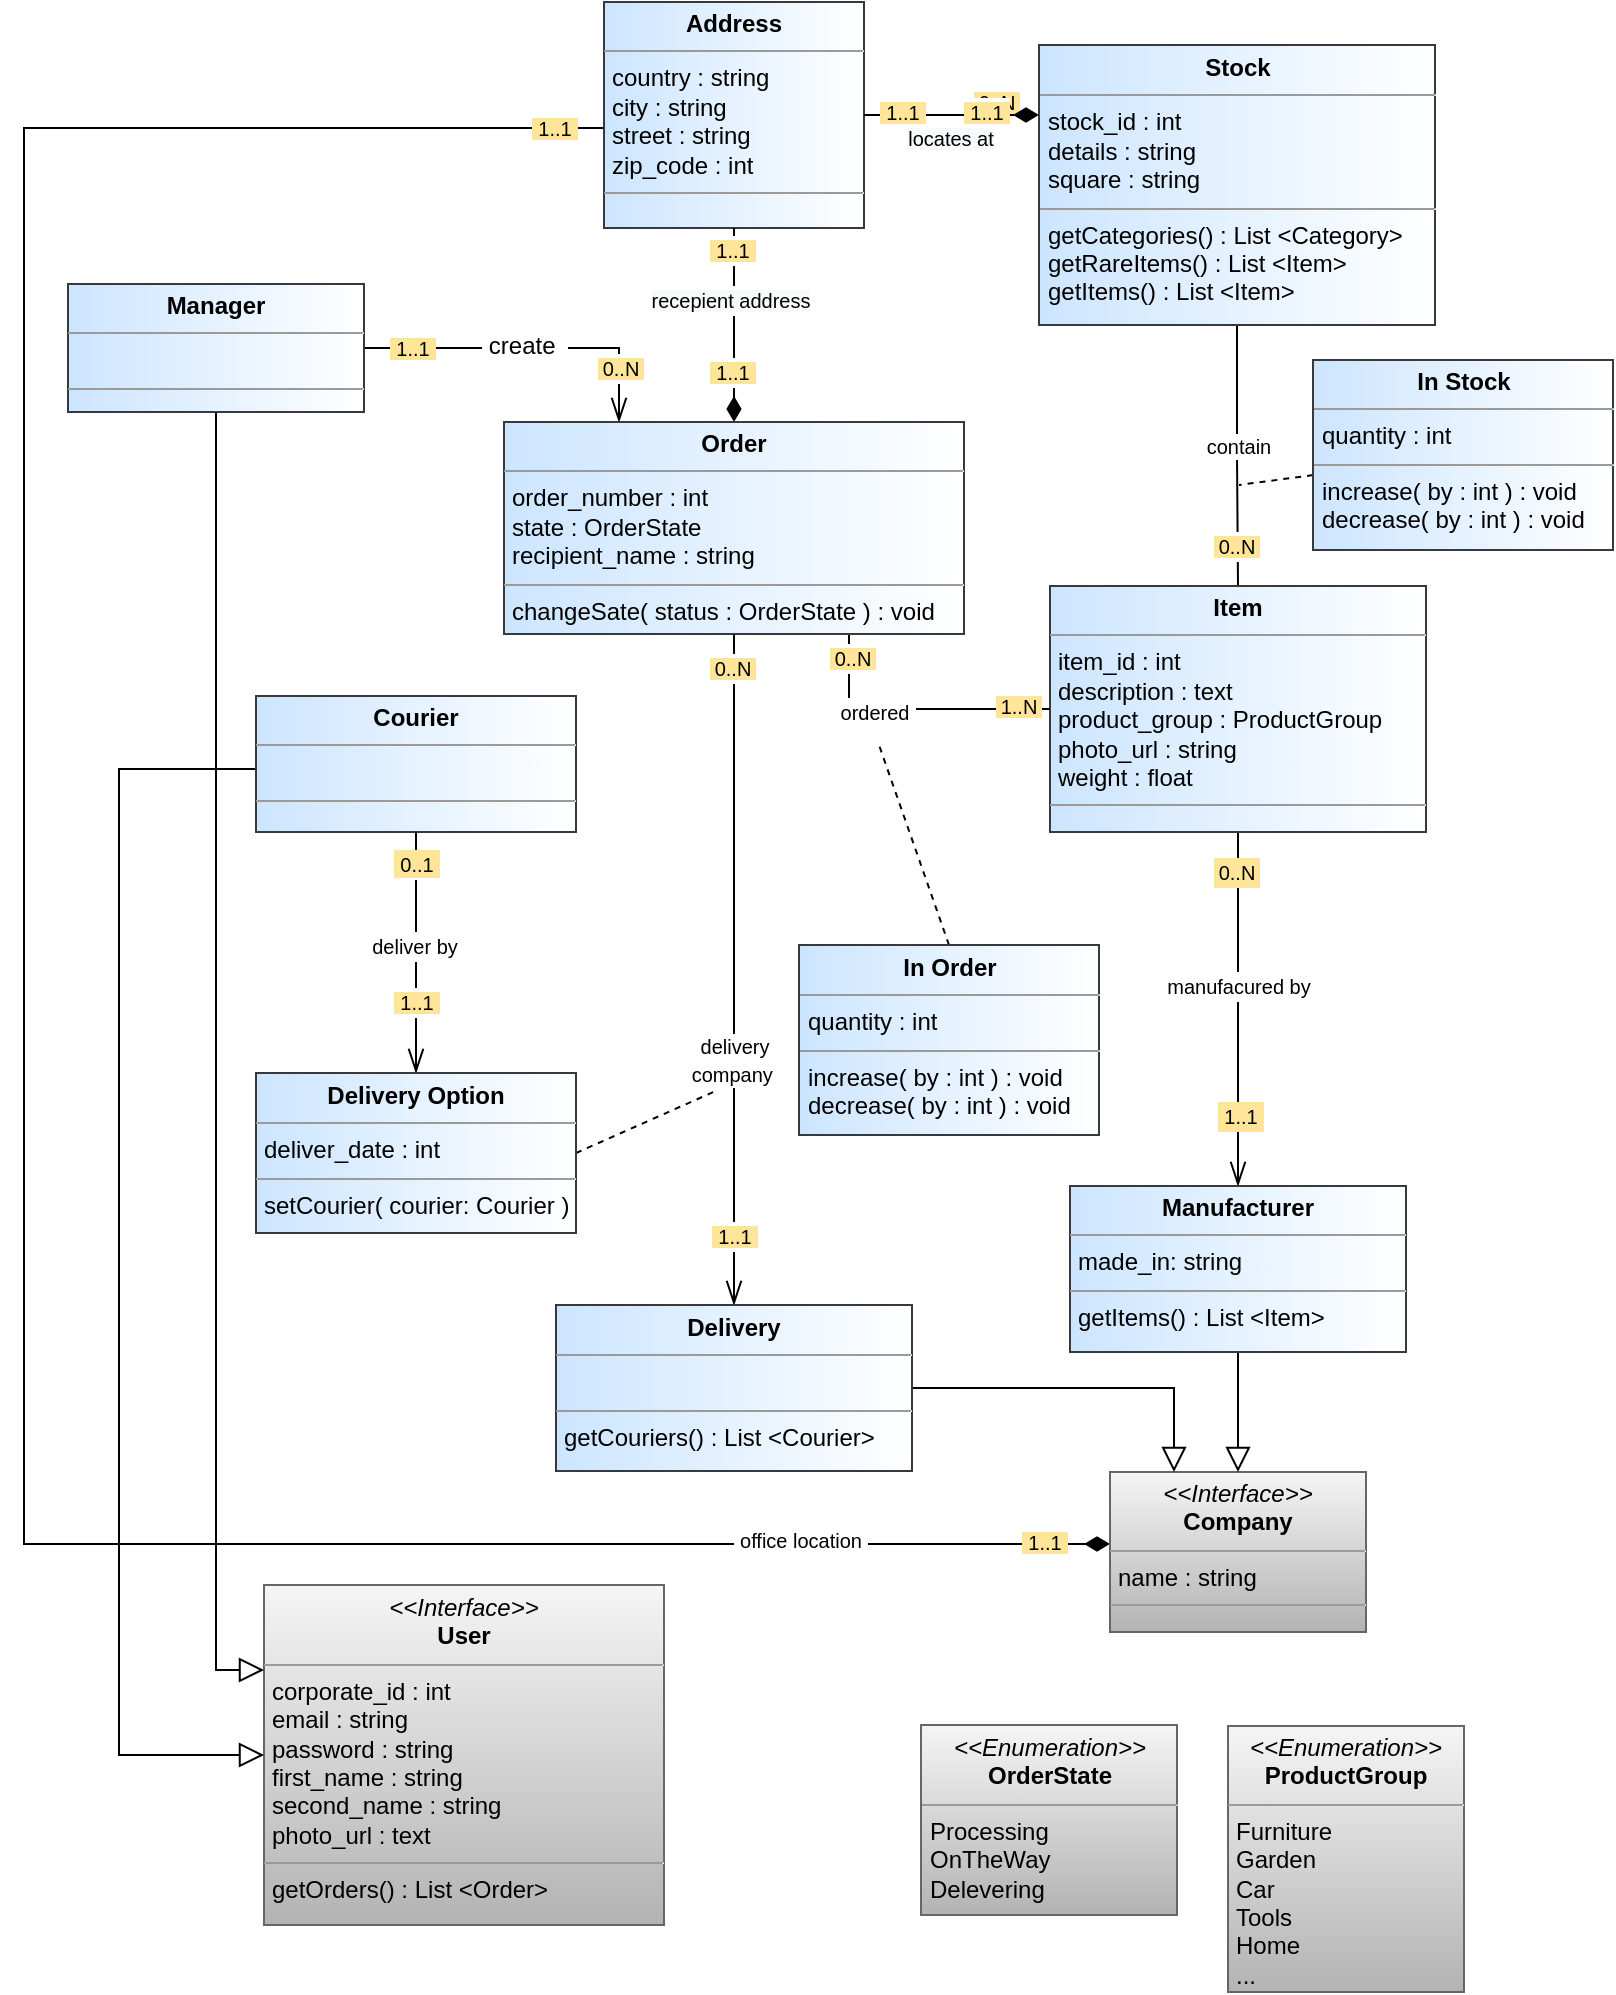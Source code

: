 <mxfile version="12.1.0" type="github" pages="3"><diagram id="Qx_wsLjrssdsX6xAez1p" name="uml"><mxGraphModel dx="1627" dy="481" grid="1" gridSize="10" guides="1" tooltips="1" connect="1" arrows="1" fold="1" page="1" pageScale="1" pageWidth="850" pageHeight="1100" background="#FFFFFF" math="0" shadow="0"><root><mxCell id="FNH7iGGvDMnCWm2y9Ed8-0"/><mxCell id="FNH7iGGvDMnCWm2y9Ed8-1" parent="FNH7iGGvDMnCWm2y9Ed8-0"/><mxCell id="zybbUs_scfQLHuCZgqh8-0" value="&lt;p style=&quot;margin: 0px ; margin-top: 4px ; text-align: center&quot;&gt;&lt;i&gt;&amp;lt;&amp;lt;Interface&amp;gt;&amp;gt;&lt;/i&gt;&lt;br&gt;&lt;b&gt;User&lt;/b&gt;&lt;/p&gt;&lt;hr size=&quot;1&quot;&gt;&lt;p style=&quot;margin: 0px ; margin-left: 4px&quot;&gt;corporate_id : int&lt;/p&gt;&lt;p style=&quot;margin: 0px ; margin-left: 4px&quot;&gt;email : string&lt;/p&gt;&lt;p style=&quot;margin: 0px ; margin-left: 4px&quot;&gt;password : string&lt;/p&gt;&lt;p style=&quot;margin: 0px ; margin-left: 4px&quot;&gt;first_name : string&lt;/p&gt;&lt;p style=&quot;margin: 0px ; margin-left: 4px&quot;&gt;second_name : string&lt;/p&gt;&lt;p style=&quot;margin: 0px ; margin-left: 4px&quot;&gt;photo_url : text&lt;/p&gt;&lt;hr size=&quot;1&quot;&gt;&lt;p style=&quot;margin: 0px ; margin-left: 4px&quot;&gt;&lt;span style=&quot;color: rgb(0 , 0 , 0)&quot;&gt;getOrders() : List &amp;lt;Order&amp;gt;&lt;/span&gt;&lt;br&gt;&lt;/p&gt;" style="verticalAlign=top;align=left;overflow=fill;fontSize=12;fontFamily=Helvetica;html=1;fillColor=#f5f5f5;strokeColor=#666666;gradientColor=#b3b3b3;" parent="FNH7iGGvDMnCWm2y9Ed8-1" vertex="1"><mxGeometry x="-702" y="877.5" width="200" height="170" as="geometry"/></mxCell><mxCell id="FkADgXlTGeQibqpyxOKB-28" style="edgeStyle=orthogonalEdgeStyle;rounded=0;jumpStyle=gap;jumpSize=10;orthogonalLoop=1;jettySize=auto;html=1;exitX=0.5;exitY=1;exitDx=0;exitDy=0;startSize=6;endArrow=block;endFill=0;endSize=10;entryX=0;entryY=0.25;entryDx=0;entryDy=0;" parent="FNH7iGGvDMnCWm2y9Ed8-1" source="zybbUs_scfQLHuCZgqh8-1" target="zybbUs_scfQLHuCZgqh8-0" edge="1"><mxGeometry relative="1" as="geometry"/></mxCell><mxCell id="FkADgXlTGeQibqpyxOKB-38" style="edgeStyle=orthogonalEdgeStyle;rounded=0;jumpStyle=none;jumpSize=20;orthogonalLoop=1;jettySize=auto;html=1;exitX=1;exitY=0.5;exitDx=0;exitDy=0;startSize=6;endArrow=openThin;endFill=0;endSize=10;targetPerimeterSpacing=0;strokeWidth=1;entryX=0.25;entryY=0;entryDx=0;entryDy=0;" parent="FNH7iGGvDMnCWm2y9Ed8-1" source="zybbUs_scfQLHuCZgqh8-1" target="zybbUs_scfQLHuCZgqh8-17" edge="1"><mxGeometry relative="1" as="geometry"/></mxCell><mxCell id="FkADgXlTGeQibqpyxOKB-39" value="&amp;nbsp;create&amp;nbsp;&lt;span style=&quot;font-size: 10px&quot;&gt;&amp;nbsp;&lt;/span&gt;" style="text;html=1;resizable=0;points=[];align=center;verticalAlign=middle;labelBackgroundColor=#ffffff;" parent="FkADgXlTGeQibqpyxOKB-38" vertex="1" connectable="0"><mxGeometry x="-0.028" relative="1" as="geometry"><mxPoint y="-1" as="offset"/></mxGeometry></mxCell><mxCell id="FkADgXlTGeQibqpyxOKB-60" value="&lt;span style=&quot;font-size: 10px ; background-color: rgb(255 , 229 , 153)&quot;&gt;&amp;nbsp;1..1&amp;nbsp;&lt;/span&gt;" style="text;html=1;resizable=0;points=[];align=center;verticalAlign=middle;labelBackgroundColor=#ffffff;" parent="FkADgXlTGeQibqpyxOKB-38" vertex="1" connectable="0"><mxGeometry x="0.007" y="44" relative="1" as="geometry"><mxPoint x="-59" y="43.5" as="offset"/></mxGeometry></mxCell><mxCell id="FkADgXlTGeQibqpyxOKB-61" value="&lt;span style=&quot;font-size: 10px ; background-color: rgb(255 , 229 , 153)&quot;&gt;&amp;nbsp;0..N&amp;nbsp;&lt;/span&gt;" style="text;html=1;resizable=0;points=[];align=center;verticalAlign=middle;labelBackgroundColor=#ffffff;" parent="FkADgXlTGeQibqpyxOKB-38" vertex="1" connectable="0"><mxGeometry x="0.797" y="-2" relative="1" as="geometry"><mxPoint x="2.5" y="-11" as="offset"/></mxGeometry></mxCell><mxCell id="zybbUs_scfQLHuCZgqh8-1" value="&lt;p style=&quot;margin: 0px ; margin-top: 4px ; text-align: center&quot;&gt;&lt;b&gt;Manager&lt;/b&gt;&lt;/p&gt;&lt;hr size=&quot;1&quot;&gt;&lt;p style=&quot;margin: 0px ; margin-left: 4px&quot;&gt;&lt;br&gt;&lt;/p&gt;&lt;hr size=&quot;1&quot;&gt;&lt;p style=&quot;margin: 0px ; margin-left: 4px&quot;&gt;&lt;br&gt;&lt;/p&gt;" style="verticalAlign=top;align=left;overflow=fill;fontSize=12;fontFamily=Helvetica;html=1;gradientDirection=east;fillColor=#cce5ff;strokeColor=#36393d;gradientColor=#ffffff;" parent="FNH7iGGvDMnCWm2y9Ed8-1" vertex="1"><mxGeometry x="-800" y="227" width="148" height="64" as="geometry"/></mxCell><mxCell id="FkADgXlTGeQibqpyxOKB-29" style="edgeStyle=orthogonalEdgeStyle;rounded=0;jumpStyle=none;jumpSize=20;orthogonalLoop=1;jettySize=auto;html=1;exitX=0;exitY=0.5;exitDx=0;exitDy=0;startSize=6;endArrow=block;endFill=0;endSize=10;strokeWidth=1;targetPerimeterSpacing=0;entryX=0;entryY=0.5;entryDx=0;entryDy=0;" parent="FNH7iGGvDMnCWm2y9Ed8-1" source="zybbUs_scfQLHuCZgqh8-3" target="zybbUs_scfQLHuCZgqh8-0" edge="1"><mxGeometry relative="1" as="geometry"><Array as="points"><mxPoint x="-774.5" y="469.5"/><mxPoint x="-774.5" y="962.5"/></Array></mxGeometry></mxCell><mxCell id="zybbUs_scfQLHuCZgqh8-3" value="&lt;p style=&quot;margin: 0px ; margin-top: 4px ; text-align: center&quot;&gt;&lt;b&gt;Courier&lt;/b&gt;&lt;/p&gt;&lt;hr size=&quot;1&quot;&gt;&lt;p style=&quot;margin: 0px ; margin-left: 4px&quot;&gt;&lt;br&gt;&lt;/p&gt;&lt;hr size=&quot;1&quot;&gt;&lt;p style=&quot;margin: 0px ; margin-left: 4px&quot;&gt;&lt;br&gt;&lt;/p&gt;" style="verticalAlign=top;align=left;overflow=fill;fontSize=12;fontFamily=Helvetica;html=1;strokeColor=#36393d;fillColor=#cce5ff;gradientColor=#ffffff;gradientDirection=east;" parent="FNH7iGGvDMnCWm2y9Ed8-1" vertex="1"><mxGeometry x="-706" y="433" width="160" height="68" as="geometry"/></mxCell><mxCell id="FkADgXlTGeQibqpyxOKB-57" style="edgeStyle=orthogonalEdgeStyle;rounded=0;jumpStyle=none;jumpSize=20;orthogonalLoop=1;jettySize=auto;html=1;startSize=10;endArrow=none;endFill=0;endSize=10;startArrow=diamondThin;startFill=1;" parent="FNH7iGGvDMnCWm2y9Ed8-1" source="zybbUs_scfQLHuCZgqh8-6" target="zybbUs_scfQLHuCZgqh8-8" edge="1"><mxGeometry relative="1" as="geometry"><Array as="points"><mxPoint x="-822" y="857"/><mxPoint x="-822" y="149"/></Array></mxGeometry></mxCell><mxCell id="XAjGHLWM37kWeABm8Uru-8" value="&lt;font style=&quot;font-size: 10px&quot;&gt;&amp;nbsp;office&amp;nbsp;location&amp;nbsp;&lt;/font&gt;" style="text;html=1;resizable=0;points=[];align=center;verticalAlign=middle;labelBackgroundColor=#ffffff;" vertex="1" connectable="0" parent="FkADgXlTGeQibqpyxOKB-57"><mxGeometry x="0.265" y="2" relative="1" as="geometry"><mxPoint x="389.5" y="429.667" as="offset"/></mxGeometry></mxCell><mxCell id="zybbUs_scfQLHuCZgqh8-6" value="&lt;p style=&quot;margin: 0px ; margin-top: 4px ; text-align: center&quot;&gt;&lt;i&gt;&amp;lt;&amp;lt;Interface&amp;gt;&amp;gt;&lt;/i&gt;&lt;br&gt;&lt;b&gt;Company&lt;/b&gt;&lt;/p&gt;&lt;hr size=&quot;1&quot;&gt;&lt;p style=&quot;margin: 0px ; margin-left: 4px&quot;&gt;name : string&lt;br&gt;&lt;/p&gt;&lt;hr size=&quot;1&quot;&gt;&lt;p style=&quot;margin: 0px ; margin-left: 4px&quot;&gt;&lt;br&gt;&lt;/p&gt;" style="verticalAlign=top;align=left;overflow=fill;fontSize=12;fontFamily=Helvetica;html=1;fillColor=#f5f5f5;strokeColor=#666666;gradientColor=#b3b3b3;" parent="FNH7iGGvDMnCWm2y9Ed8-1" vertex="1"><mxGeometry x="-279" y="821" width="128" height="80" as="geometry"/></mxCell><mxCell id="zybbUs_scfQLHuCZgqh8-8" value="&lt;p style=&quot;margin: 0px ; margin-top: 4px ; text-align: center&quot;&gt;&lt;b&gt;Address&lt;/b&gt;&lt;/p&gt;&lt;hr size=&quot;1&quot;&gt;&lt;p style=&quot;margin: 0px ; margin-left: 4px&quot;&gt;&lt;span&gt;country : string&lt;/span&gt;&lt;br&gt;&lt;/p&gt;&lt;p style=&quot;margin: 0px ; margin-left: 4px&quot;&gt;city : string&lt;/p&gt;&lt;p style=&quot;margin: 0px ; margin-left: 4px&quot;&gt;street : string&lt;/p&gt;&lt;p style=&quot;margin: 0px ; margin-left: 4px&quot;&gt;zip_code : int&lt;/p&gt;&lt;hr size=&quot;1&quot;&gt;&lt;p style=&quot;margin: 0px ; margin-left: 4px&quot;&gt;&lt;br&gt;&lt;/p&gt;" style="verticalAlign=top;align=left;overflow=fill;fontSize=12;fontFamily=Helvetica;html=1;fillColor=#cce5ff;strokeColor=#36393d;gradientColor=#ffffff;gradientDirection=east;" parent="FNH7iGGvDMnCWm2y9Ed8-1" vertex="1"><mxGeometry x="-532" y="86" width="130" height="113" as="geometry"/></mxCell><mxCell id="FkADgXlTGeQibqpyxOKB-31" value="&lt;font style=&quot;font-size: 10px&quot;&gt;contain&lt;/font&gt;" style="edgeStyle=orthogonalEdgeStyle;rounded=0;jumpStyle=none;jumpSize=20;orthogonalLoop=1;jettySize=auto;html=1;exitX=0.5;exitY=1;exitDx=0;exitDy=0;endArrow=none;endFill=0;" parent="FNH7iGGvDMnCWm2y9Ed8-1" source="zybbUs_scfQLHuCZgqh8-10" target="zybbUs_scfQLHuCZgqh8-11" edge="1"><mxGeometry y="5" relative="1" as="geometry"><mxPoint as="offset"/></mxGeometry></mxCell><mxCell id="FkADgXlTGeQibqpyxOKB-47" value="&lt;span style=&quot;font-size: 10px ; background-color: rgb(255 , 229 , 153)&quot;&gt;&amp;nbsp;0..N&amp;nbsp;&lt;/span&gt;" style="text;html=1;resizable=0;points=[];align=center;verticalAlign=middle;labelBackgroundColor=#ffffff;" parent="FkADgXlTGeQibqpyxOKB-31" vertex="1" connectable="0"><mxGeometry x="-0.001" y="121" relative="1" as="geometry"><mxPoint x="-121" y="-56" as="offset"/></mxGeometry></mxCell><mxCell id="FkADgXlTGeQibqpyxOKB-48" value="&lt;span style=&quot;font-size: 10px ; background-color: rgb(255 , 229 , 153)&quot;&gt;&amp;nbsp;0..N&amp;nbsp;&lt;/span&gt;" style="text;html=1;resizable=0;points=[];align=center;verticalAlign=middle;labelBackgroundColor=#ffffff;" parent="FkADgXlTGeQibqpyxOKB-31" vertex="1" connectable="0"><mxGeometry x="0.856" y="-1" relative="1" as="geometry"><mxPoint y="-11" as="offset"/></mxGeometry></mxCell><mxCell id="FkADgXlTGeQibqpyxOKB-55" style="edgeStyle=orthogonalEdgeStyle;rounded=0;jumpStyle=none;jumpSize=20;orthogonalLoop=1;jettySize=auto;html=1;startSize=10;endArrow=none;endFill=0;endSize=10;startFill=1;startArrow=diamondThin;exitX=0;exitY=0.25;exitDx=0;exitDy=0;" parent="FNH7iGGvDMnCWm2y9Ed8-1" target="zybbUs_scfQLHuCZgqh8-8" edge="1" source="zybbUs_scfQLHuCZgqh8-10"><mxGeometry relative="1" as="geometry"><mxPoint x="-273" y="152.5" as="sourcePoint"/></mxGeometry></mxCell><mxCell id="zybbUs_scfQLHuCZgqh8-10" value="&lt;p style=&quot;margin: 0px ; margin-top: 4px ; text-align: center&quot;&gt;&lt;b&gt;Stock&lt;/b&gt;&lt;/p&gt;&lt;hr size=&quot;1&quot;&gt;&lt;p style=&quot;margin: 0px ; margin-left: 4px&quot;&gt;stock_id : int&lt;/p&gt;&lt;p style=&quot;margin: 0px ; margin-left: 4px&quot;&gt;details : string&lt;/p&gt;&lt;p style=&quot;margin: 0px ; margin-left: 4px&quot;&gt;square : string&lt;/p&gt;&lt;hr size=&quot;1&quot;&gt;&lt;p style=&quot;margin: 0px ; margin-left: 4px&quot;&gt;getCategories() : List &amp;lt;Category&amp;gt;&lt;/p&gt;&lt;p style=&quot;margin: 0px ; margin-left: 4px&quot;&gt;getRareItems() : List &amp;lt;Item&amp;gt;&lt;/p&gt;&lt;p style=&quot;margin: 0px ; margin-left: 4px&quot;&gt;getItems() : List &amp;lt;Item&amp;gt;&lt;/p&gt;" style="verticalAlign=top;align=left;overflow=fill;fontSize=12;fontFamily=Helvetica;html=1;strokeColor=#36393d;fillColor=#cce5ff;gradientColor=#ffffff;gradientDirection=east;" parent="FNH7iGGvDMnCWm2y9Ed8-1" vertex="1"><mxGeometry x="-314.5" y="107.5" width="198" height="140" as="geometry"/></mxCell><mxCell id="FkADgXlTGeQibqpyxOKB-6" style="edgeStyle=orthogonalEdgeStyle;rounded=0;orthogonalLoop=1;jettySize=auto;html=1;exitX=0.5;exitY=1;exitDx=0;exitDy=0;endArrow=openThin;endFill=0;endSize=10;" parent="FNH7iGGvDMnCWm2y9Ed8-1" source="zybbUs_scfQLHuCZgqh8-11" target="zybbUs_scfQLHuCZgqh8-18" edge="1"><mxGeometry relative="1" as="geometry"/></mxCell><mxCell id="FkADgXlTGeQibqpyxOKB-7" value="&lt;font style=&quot;font-size: 10px&quot;&gt;manufacured by&lt;/font&gt;" style="text;html=1;resizable=0;points=[];align=center;verticalAlign=middle;labelBackgroundColor=#ffffff;" parent="FkADgXlTGeQibqpyxOKB-6" vertex="1" connectable="0"><mxGeometry x="-0.188" y="-1" relative="1" as="geometry"><mxPoint x="0.5" y="5" as="offset"/></mxGeometry></mxCell><mxCell id="FkADgXlTGeQibqpyxOKB-49" value="&lt;span style=&quot;font-size: 10px&quot;&gt;&amp;nbsp;0..N&amp;nbsp;&lt;/span&gt;" style="text;html=1;resizable=0;points=[];align=center;verticalAlign=middle;labelBackgroundColor=#FFE599;" parent="FkADgXlTGeQibqpyxOKB-6" vertex="1" connectable="0"><mxGeometry x="-0.82" y="-1" relative="1" as="geometry"><mxPoint y="4" as="offset"/></mxGeometry></mxCell><mxCell id="FkADgXlTGeQibqpyxOKB-50" value="&lt;font style=&quot;font-size: 10px&quot;&gt;&amp;nbsp;1..1&amp;nbsp;&lt;/font&gt;" style="text;html=1;resizable=0;points=[];align=center;verticalAlign=middle;labelBackgroundColor=#FFE599;" parent="FkADgXlTGeQibqpyxOKB-6" vertex="1" connectable="0"><mxGeometry x="0.785" y="1" relative="1" as="geometry"><mxPoint x="-0.5" y="-16.5" as="offset"/></mxGeometry></mxCell><mxCell id="zybbUs_scfQLHuCZgqh8-11" value="&lt;p style=&quot;margin: 0px ; margin-top: 4px ; text-align: center&quot;&gt;&lt;b&gt;Item&lt;/b&gt;&lt;/p&gt;&lt;hr size=&quot;1&quot;&gt;&lt;p style=&quot;margin: 0px ; margin-left: 4px&quot;&gt;item_id : int&lt;/p&gt;&lt;p style=&quot;margin: 0px ; margin-left: 4px&quot;&gt;description : text&lt;/p&gt;&lt;p style=&quot;margin: 0px ; margin-left: 4px&quot;&gt;product_group : ProductGroup&lt;/p&gt;&lt;p style=&quot;margin: 0px ; margin-left: 4px&quot;&gt;photo_url : string&lt;/p&gt;&lt;p style=&quot;margin: 0px ; margin-left: 4px&quot;&gt;weight : float&lt;/p&gt;&lt;hr size=&quot;1&quot;&gt;&lt;p style=&quot;margin: 0px ; margin-left: 4px&quot;&gt;&lt;br&gt;&lt;/p&gt;" style="verticalAlign=top;align=left;overflow=fill;fontSize=12;fontFamily=Helvetica;html=1;strokeColor=#36393d;fillColor=#cce5ff;gradientColor=#ffffff;gradientDirection=east;" parent="FNH7iGGvDMnCWm2y9Ed8-1" vertex="1"><mxGeometry x="-309" y="378" width="188" height="123" as="geometry"/></mxCell><mxCell id="zybbUs_scfQLHuCZgqh8-12" value="&lt;p style=&quot;margin: 0px ; margin-top: 4px ; text-align: center&quot;&gt;&lt;i&gt;&amp;lt;&amp;lt;Enumeration&amp;gt;&amp;gt;&lt;/i&gt;&lt;br&gt;&lt;b&gt;ProductGroup&lt;/b&gt;&lt;/p&gt;&lt;hr size=&quot;1&quot;&gt;&lt;p style=&quot;margin: 0px ; margin-left: 4px&quot;&gt;Furniture&lt;/p&gt;&lt;p style=&quot;margin: 0px ; margin-left: 4px&quot;&gt;Garden&lt;/p&gt;&lt;p style=&quot;margin: 0px ; margin-left: 4px&quot;&gt;&lt;span&gt;Car&lt;/span&gt;&lt;/p&gt;&lt;p style=&quot;margin: 0px ; margin-left: 4px&quot;&gt;&lt;span&gt;Tools&lt;/span&gt;&lt;br&gt;&lt;/p&gt;&lt;p style=&quot;margin: 0px ; margin-left: 4px&quot;&gt;Home&lt;/p&gt;&lt;p style=&quot;margin: 0px ; margin-left: 4px&quot;&gt;...&lt;/p&gt;" style="verticalAlign=top;align=left;overflow=fill;fontSize=12;fontFamily=Helvetica;html=1;fillColor=#f5f5f5;strokeColor=#666666;gradientColor=#b3b3b3;" parent="FNH7iGGvDMnCWm2y9Ed8-1" vertex="1"><mxGeometry x="-220" y="948" width="118" height="133" as="geometry"/></mxCell><mxCell id="zybbUs_scfQLHuCZgqh8-14" value="&lt;p style=&quot;margin: 0px ; margin-top: 4px ; text-align: center&quot;&gt;&lt;i&gt;&amp;lt;&amp;lt;Enumeration&amp;gt;&amp;gt;&lt;/i&gt;&lt;br&gt;&lt;b&gt;OrderState&lt;/b&gt;&lt;/p&gt;&lt;hr size=&quot;1&quot;&gt;&lt;p style=&quot;margin: 0px ; margin-left: 4px&quot;&gt;Processing&lt;/p&gt;&lt;p style=&quot;margin: 0px ; margin-left: 4px&quot;&gt;OnTheWay&lt;/p&gt;&lt;p style=&quot;margin: 0px ; margin-left: 4px&quot;&gt;Delevering&lt;/p&gt;" style="verticalAlign=top;align=left;overflow=fill;fontSize=12;fontFamily=Helvetica;html=1;fillColor=#f5f5f5;strokeColor=#666666;gradientColor=#b3b3b3;" parent="FNH7iGGvDMnCWm2y9Ed8-1" vertex="1"><mxGeometry x="-373.5" y="947.5" width="128" height="95" as="geometry"/></mxCell><mxCell id="FkADgXlTGeQibqpyxOKB-34" value="" style="rounded=0;jumpStyle=none;jumpSize=20;orthogonalLoop=1;jettySize=auto;html=1;dashed=1;startSize=6;endArrow=none;endFill=0;endSize=10;targetPerimeterSpacing=0;strokeWidth=1;" parent="FNH7iGGvDMnCWm2y9Ed8-1" source="zybbUs_scfQLHuCZgqh8-16" edge="1"><mxGeometry relative="1" as="geometry"><mxPoint x="-214.5" y="327.5" as="targetPoint"/></mxGeometry></mxCell><mxCell id="zybbUs_scfQLHuCZgqh8-16" value="&lt;p style=&quot;margin: 0px ; margin-top: 4px ; text-align: center&quot;&gt;&lt;b&gt;In Stock&lt;/b&gt;&lt;/p&gt;&lt;hr size=&quot;1&quot;&gt;&lt;p style=&quot;margin: 0px ; margin-left: 4px&quot;&gt;quantity : int&lt;/p&gt;&lt;hr size=&quot;1&quot;&gt;&lt;p style=&quot;margin: 0px ; margin-left: 4px&quot;&gt;increase( by : int ) : void&lt;/p&gt;&lt;p style=&quot;margin: 0px ; margin-left: 4px&quot;&gt;decrease( by : int ) : void&lt;/p&gt;" style="verticalAlign=top;align=left;overflow=fill;fontSize=12;fontFamily=Helvetica;html=1;strokeColor=#36393d;fillColor=#cce5ff;gradientColor=#ffffff;gradientDirection=east;" parent="FNH7iGGvDMnCWm2y9Ed8-1" vertex="1"><mxGeometry x="-177.5" y="265" width="150" height="95" as="geometry"/></mxCell><mxCell id="FkADgXlTGeQibqpyxOKB-37" value="&lt;span style=&quot;font-size: 10px&quot;&gt;delivery&lt;br&gt;company&amp;nbsp;&lt;/span&gt;" style="edgeStyle=orthogonalEdgeStyle;rounded=0;jumpStyle=none;jumpSize=20;orthogonalLoop=1;jettySize=auto;html=1;exitX=0.5;exitY=1;exitDx=0;exitDy=0;startSize=6;endArrow=openThin;endFill=0;endSize=10;targetPerimeterSpacing=0;strokeWidth=1;align=center;" parent="FNH7iGGvDMnCWm2y9Ed8-1" source="zybbUs_scfQLHuCZgqh8-17" target="zybbUs_scfQLHuCZgqh8-19" edge="1"><mxGeometry x="0.268" relative="1" as="geometry"><mxPoint as="offset"/></mxGeometry></mxCell><mxCell id="FkADgXlTGeQibqpyxOKB-53" value="&lt;font style=&quot;font-size: 10px&quot;&gt;0..N&lt;/font&gt;" style="text;html=1;resizable=0;points=[];align=center;verticalAlign=middle;labelBackgroundColor=#ffffff;" parent="FkADgXlTGeQibqpyxOKB-37" vertex="1" connectable="0"><mxGeometry x="0.003" y="-37" relative="1" as="geometry"><mxPoint x="37" y="-181" as="offset"/></mxGeometry></mxCell><mxCell id="FkADgXlTGeQibqpyxOKB-54" value="&lt;span style=&quot;font-size: 10px ; background-color: rgb(255 , 229 , 153)&quot;&gt;&amp;nbsp;1..1&amp;nbsp;&lt;/span&gt;" style="text;html=1;resizable=0;points=[];align=center;verticalAlign=middle;labelBackgroundColor=#ffffff;" parent="FkADgXlTGeQibqpyxOKB-37" vertex="1" connectable="0"><mxGeometry x="0.712" y="1" relative="1" as="geometry"><mxPoint x="-1" y="14" as="offset"/></mxGeometry></mxCell><mxCell id="FkADgXlTGeQibqpyxOKB-70" value="&lt;span style=&quot;font-size: 10px ; background-color: rgb(255 , 229 , 153)&quot;&gt;&amp;nbsp;0..N&amp;nbsp;&lt;/span&gt;" style="text;html=1;resizable=0;points=[];align=center;verticalAlign=middle;labelBackgroundColor=#ffffff;" parent="FkADgXlTGeQibqpyxOKB-37" vertex="1" connectable="0"><mxGeometry x="0.003" y="153" relative="1" as="geometry"><mxPoint x="-154.5" y="-152" as="offset"/></mxGeometry></mxCell><mxCell id="FkADgXlTGeQibqpyxOKB-56" style="edgeStyle=orthogonalEdgeStyle;rounded=0;jumpStyle=none;jumpSize=20;orthogonalLoop=1;jettySize=auto;html=1;exitX=0.5;exitY=0;exitDx=0;exitDy=0;startSize=10;endArrow=none;endFill=0;endSize=10;startFill=1;startArrow=diamondThin;" parent="FNH7iGGvDMnCWm2y9Ed8-1" source="zybbUs_scfQLHuCZgqh8-17" target="zybbUs_scfQLHuCZgqh8-8" edge="1"><mxGeometry relative="1" as="geometry"/></mxCell><mxCell id="XAjGHLWM37kWeABm8Uru-3" value="&lt;span style=&quot;font-size: 10px ; background-color: rgb(248 , 249 , 250)&quot;&gt;recepient address&lt;/span&gt;" style="text;html=1;resizable=0;points=[];align=center;verticalAlign=middle;labelBackgroundColor=#ffffff;" vertex="1" connectable="0" parent="FkADgXlTGeQibqpyxOKB-56"><mxGeometry x="0.259" y="2" relative="1" as="geometry"><mxPoint as="offset"/></mxGeometry></mxCell><mxCell id="XAjGHLWM37kWeABm8Uru-4" value="&lt;span style=&quot;font-family: &amp;#34;helvetica&amp;#34; , &amp;#34;arial&amp;#34; , sans-serif ; font-size: 0px ; background-color: rgb(248 , 249 , 250)&quot;&gt;%3CmxGraphModel%3E%3Croot%3E%3CmxCell%20id%3D%220%22%2F%3E%3CmxCell%20id%3D%221%22%20parent%3D%220%22%2F%3E%3CmxCell%20id%3D%222%22%20value%3D%22%26lt%3Bspan%20style%3D%26quot%3Bfont-size%3A%2010px%20%3B%20background-color%3A%20rgb(255%20%2C%20229%20%2C%20153)%26quot%3B%26gt%3B%26amp%3Bnbsp%3B1..1%26amp%3Bnbsp%3B%26lt%3B%2Fspan%26gt%3B%22%20style%3D%22text%3Bhtml%3D1%3Bresizable%3D0%3Bpoints%3D%5B%5D%3Balign%3Dcenter%3BverticalAlign%3Dmiddle%3BlabelBackgroundColor%3D%23ffffff%3B%22%20vertex%3D%221%22%20connectable%3D%220%22%20parent%3D%221%22%3E%3CmxGeometry%20x%3D%22-628.5%22%20y%3D%22258.5%22%20as%3D%22geometry%22%3E%3CmxPoint%20x%3D%22-59%22%20y%3D%2243.5%22%20as%3D%22offset%22%2F%3E%3C%2FmxGeometry%3E%3C%2FmxCell%3E%3C%2Froot%3E%3C%2FmxGraphModel%3E&lt;/span&gt;" style="text;html=1;resizable=0;points=[];align=center;verticalAlign=middle;labelBackgroundColor=#ffffff;" vertex="1" connectable="0" parent="FkADgXlTGeQibqpyxOKB-56"><mxGeometry x="-0.483" relative="1" as="geometry"><mxPoint as="offset"/></mxGeometry></mxCell><mxCell id="XAjGHLWM37kWeABm8Uru-5" value="&lt;span style=&quot;font-family: &amp;#34;helvetica&amp;#34; , &amp;#34;arial&amp;#34; , sans-serif ; font-size: 0px ; background-color: rgb(248 , 249 , 250)&quot;&gt;%3CmxGraphModel%3E%3Croot%3E%3CmxCell%20id%3D%220%22%2F%3E%3CmxCell%20id%3D%221%22%20parent%3D%220%22%2F%3E%3CmxCell%20id%3D%222%22%20value%3D%22%26lt%3Bspan%20style%3D%26quot%3Bfont-size%3A%2010px%20%3B%20background-color%3A%20rgb(255%20%2C%20229%20%2C%20153)%26quot%3B%26gt%3B%26amp%3Bnbsp%3B1..1%26amp%3Bnbsp%3B%26lt%3B%2Fspan%26gt%3B%22%20style%3D%22text%3Bhtml%3D1%3Bresizable%3D0%3Bpoints%3D%5B%5D%3Balign%3Dcenter%3BverticalAlign%3Dmiddle%3BlabelBackgroundColor%3D%23ffffff%3B%22%20vertex%3D%221%22%20connectable%3D%220%22%20parent%3D%221%22%3E%3CmxGeometry%20x%3D%22-628.5%22%20y%3D%22258.5%22%20as%3D%22geometry%22%3E%3CmxPoint%20x%3D%22-59%22%20y%3D%2243.5%22%20as%3D%22offset%22%2F%3E%3C%2FmxGeometry%3E%3C%2FmxCell%3E%3C%2Froot%3E%3C%2FmxGraphModel%3qwe&lt;br&gt;&lt;br&gt;&lt;/span&gt;" style="text;html=1;resizable=0;points=[];align=center;verticalAlign=middle;labelBackgroundColor=#ffffff;" vertex="1" connectable="0" parent="FkADgXlTGeQibqpyxOKB-56"><mxGeometry x="-0.431" y="3" relative="1" as="geometry"><mxPoint as="offset"/></mxGeometry></mxCell><mxCell id="FkADgXlTGeQibqpyxOKB-71" style="edgeStyle=orthogonalEdgeStyle;rounded=0;jumpStyle=none;jumpSize=20;orthogonalLoop=1;jettySize=auto;html=1;exitX=0.75;exitY=1;exitDx=0;exitDy=0;entryX=0;entryY=0.5;entryDx=0;entryDy=0;startArrow=none;startFill=0;startSize=10;sourcePerimeterSpacing=0;endArrow=none;endFill=0;endSize=10;targetPerimeterSpacing=0;strokeColor=#000000;strokeWidth=1;" parent="FNH7iGGvDMnCWm2y9Ed8-1" source="zybbUs_scfQLHuCZgqh8-17" target="zybbUs_scfQLHuCZgqh8-11" edge="1"><mxGeometry relative="1" as="geometry"/></mxCell><mxCell id="FkADgXlTGeQibqpyxOKB-72" value="&lt;span style=&quot;font-size: 10px ; background-color: rgb(255 , 229 , 153)&quot;&gt;&amp;nbsp;0..N&amp;nbsp;&lt;/span&gt;" style="text;html=1;resizable=0;points=[];align=center;verticalAlign=middle;labelBackgroundColor=#ffffff;" parent="FkADgXlTGeQibqpyxOKB-71" vertex="1" connectable="0"><mxGeometry x="-0.824" y="1" relative="1" as="geometry"><mxPoint as="offset"/></mxGeometry></mxCell><mxCell id="FkADgXlTGeQibqpyxOKB-73" value="&lt;font style=&quot;font-size: 10px ; background-color: rgb(255 , 229 , 153)&quot;&gt;&amp;nbsp;1..N&amp;nbsp;&lt;/font&gt;" style="text;html=1;resizable=0;points=[];align=center;verticalAlign=middle;labelBackgroundColor=#ffffff;" parent="FkADgXlTGeQibqpyxOKB-71" vertex="1" connectable="0"><mxGeometry x="0.907" y="-1" relative="1" as="geometry"><mxPoint x="-10" y="-3" as="offset"/></mxGeometry></mxCell><mxCell id="FkADgXlTGeQibqpyxOKB-79" value="&lt;font style=&quot;font-size: 10px&quot;&gt;&amp;nbsp;ordered&amp;nbsp;&lt;/font&gt;" style="text;html=1;resizable=0;points=[];align=center;verticalAlign=middle;labelBackgroundColor=#ffffff;" parent="FkADgXlTGeQibqpyxOKB-71" vertex="1" connectable="0"><mxGeometry x="-0.285" y="-1" relative="1" as="geometry"><mxPoint as="offset"/></mxGeometry></mxCell><mxCell id="zybbUs_scfQLHuCZgqh8-17" value="&lt;p style=&quot;margin: 0px ; margin-top: 4px ; text-align: center&quot;&gt;&lt;b&gt;Order&lt;/b&gt;&lt;/p&gt;&lt;hr size=&quot;1&quot;&gt;&lt;p style=&quot;margin: 0px ; margin-left: 4px&quot;&gt;order_number : int&lt;br&gt;&lt;/p&gt;&lt;p style=&quot;margin: 0px ; margin-left: 4px&quot;&gt;state : OrderState&lt;/p&gt;&lt;p style=&quot;margin: 0px ; margin-left: 4px&quot;&gt;recipient_name : string&lt;/p&gt;&lt;hr size=&quot;1&quot;&gt;&lt;p style=&quot;margin: 0px ; margin-left: 4px&quot;&gt;changeSate( status : OrderState ) : void&lt;/p&gt;" style="verticalAlign=top;align=left;overflow=fill;fontSize=12;fontFamily=Helvetica;html=1;strokeColor=#36393d;fillColor=#cce5ff;gradientColor=#ffffff;gradientDirection=east;" parent="FNH7iGGvDMnCWm2y9Ed8-1" vertex="1"><mxGeometry x="-582" y="296" width="230" height="106" as="geometry"/></mxCell><mxCell id="FkADgXlTGeQibqpyxOKB-22" style="edgeStyle=orthogonalEdgeStyle;rounded=0;orthogonalLoop=1;jettySize=auto;html=1;exitX=0.5;exitY=1;exitDx=0;exitDy=0;startSize=6;endArrow=block;endFill=0;endSize=10;" parent="FNH7iGGvDMnCWm2y9Ed8-1" source="zybbUs_scfQLHuCZgqh8-18" target="zybbUs_scfQLHuCZgqh8-6" edge="1"><mxGeometry relative="1" as="geometry"/></mxCell><mxCell id="zybbUs_scfQLHuCZgqh8-18" value="&lt;p style=&quot;margin: 0px ; margin-top: 4px ; text-align: center&quot;&gt;&lt;b&gt;Manufacturer&lt;/b&gt;&lt;/p&gt;&lt;hr size=&quot;1&quot;&gt;&lt;p style=&quot;margin: 0px ; margin-left: 4px&quot;&gt;made_in: string&lt;/p&gt;&lt;hr size=&quot;1&quot;&gt;&lt;p style=&quot;margin: 0px ; margin-left: 4px&quot;&gt;getItems() : List &amp;lt;Item&amp;gt;&lt;/p&gt;" style="verticalAlign=top;align=left;overflow=fill;fontSize=12;fontFamily=Helvetica;html=1;strokeColor=#36393d;fillColor=#cce5ff;gradientColor=#ffffff;gradientDirection=east;" parent="FNH7iGGvDMnCWm2y9Ed8-1" vertex="1"><mxGeometry x="-299" y="678" width="168" height="83" as="geometry"/></mxCell><mxCell id="FkADgXlTGeQibqpyxOKB-23" style="orthogonalLoop=1;jettySize=auto;html=1;exitX=1;exitY=0.5;exitDx=0;exitDy=0;startSize=6;endArrow=block;endFill=0;endSize=10;jumpSize=10;jumpStyle=gap;rounded=0;elbow=vertical;edgeStyle=orthogonalEdgeStyle;entryX=0.25;entryY=0;entryDx=0;entryDy=0;" parent="FNH7iGGvDMnCWm2y9Ed8-1" source="zybbUs_scfQLHuCZgqh8-19" target="zybbUs_scfQLHuCZgqh8-6" edge="1"><mxGeometry relative="1" as="geometry"/></mxCell><mxCell id="zybbUs_scfQLHuCZgqh8-19" value="&lt;p style=&quot;margin: 0px ; margin-top: 4px ; text-align: center&quot;&gt;&lt;b&gt;Delivery&lt;/b&gt;&lt;/p&gt;&lt;hr size=&quot;1&quot;&gt;&lt;p style=&quot;margin: 0px ; margin-left: 4px&quot;&gt;&lt;br&gt;&lt;/p&gt;&lt;hr size=&quot;1&quot;&gt;&lt;p style=&quot;margin: 0px ; margin-left: 4px&quot;&gt;getCouriers() : List &amp;lt;Courier&amp;gt;&lt;/p&gt;" style="verticalAlign=top;align=left;overflow=fill;fontSize=12;fontFamily=Helvetica;html=1;strokeColor=#36393d;fillColor=#cce5ff;gradientColor=#ffffff;gradientDirection=east;" parent="FNH7iGGvDMnCWm2y9Ed8-1" vertex="1"><mxGeometry x="-556" y="737.5" width="178" height="83" as="geometry"/></mxCell><mxCell id="FkADgXlTGeQibqpyxOKB-64" style="edgeStyle=none;rounded=0;jumpStyle=none;jumpSize=20;orthogonalLoop=1;jettySize=auto;html=1;exitX=1;exitY=0.5;exitDx=0;exitDy=0;startArrow=none;startFill=0;startSize=6;sourcePerimeterSpacing=0;endArrow=none;endFill=0;endSize=10;targetPerimeterSpacing=0;strokeColor=#000000;strokeWidth=1;dashed=1;" parent="FNH7iGGvDMnCWm2y9Ed8-1" source="FkADgXlTGeQibqpyxOKB-63" edge="1"><mxGeometry relative="1" as="geometry"><mxPoint x="-475" y="630" as="targetPoint"/></mxGeometry></mxCell><mxCell id="FkADgXlTGeQibqpyxOKB-66" style="edgeStyle=orthogonalEdgeStyle;rounded=0;jumpStyle=none;jumpSize=20;orthogonalLoop=1;jettySize=auto;html=1;exitX=0.5;exitY=0;exitDx=0;exitDy=0;startArrow=openThin;startFill=0;startSize=10;sourcePerimeterSpacing=0;endArrow=none;endFill=0;endSize=10;targetPerimeterSpacing=0;strokeColor=#000000;strokeWidth=1;" parent="FNH7iGGvDMnCWm2y9Ed8-1" source="FkADgXlTGeQibqpyxOKB-63" target="zybbUs_scfQLHuCZgqh8-3" edge="1"><mxGeometry relative="1" as="geometry"/></mxCell><mxCell id="FkADgXlTGeQibqpyxOKB-67" value="&lt;span style=&quot;background-color: rgb(255 , 229 , 153)&quot;&gt;&lt;font style=&quot;font-size: 10px&quot;&gt;&amp;nbsp;0..1&amp;nbsp;&lt;/font&gt;&lt;/span&gt;" style="text;html=1;resizable=0;points=[];align=center;verticalAlign=middle;labelBackgroundColor=#ffffff;" parent="FkADgXlTGeQibqpyxOKB-66" vertex="1" connectable="0"><mxGeometry x="0.745" y="1" relative="1" as="geometry"><mxPoint x="1" as="offset"/></mxGeometry></mxCell><mxCell id="FkADgXlTGeQibqpyxOKB-68" value="&lt;span style=&quot;font-size: 10px ; background-color: rgb(255 , 229 , 153)&quot;&gt;&amp;nbsp;1..1&amp;nbsp;&lt;/span&gt;" style="text;html=1;resizable=0;points=[];align=center;verticalAlign=middle;labelBackgroundColor=#ffffff;" parent="FkADgXlTGeQibqpyxOKB-66" vertex="1" connectable="0"><mxGeometry x="0.001" y="-10" relative="1" as="geometry"><mxPoint x="-10.5" y="25" as="offset"/></mxGeometry></mxCell><mxCell id="FkADgXlTGeQibqpyxOKB-69" value="&lt;font style=&quot;font-size: 10px&quot;&gt;deliver by&lt;/font&gt;" style="text;html=1;resizable=0;points=[];align=center;verticalAlign=middle;labelBackgroundColor=#ffffff;" parent="FkADgXlTGeQibqpyxOKB-66" vertex="1" connectable="0"><mxGeometry x="0.054" y="1" relative="1" as="geometry"><mxPoint as="offset"/></mxGeometry></mxCell><mxCell id="FkADgXlTGeQibqpyxOKB-63" value="&lt;p style=&quot;margin: 0px ; margin-top: 4px ; text-align: center&quot;&gt;&lt;b&gt;Delivery Option&lt;/b&gt;&lt;/p&gt;&lt;hr size=&quot;1&quot;&gt;&lt;p style=&quot;margin: 0px ; margin-left: 4px&quot;&gt;deliver_date : int&lt;br&gt;&lt;/p&gt;&lt;hr size=&quot;1&quot;&gt;&lt;p style=&quot;margin: 0px ; margin-left: 4px&quot;&gt;setCourier( courier: Courier )&lt;/p&gt;" style="verticalAlign=top;align=left;overflow=fill;fontSize=12;fontFamily=Helvetica;html=1;strokeColor=#36393d;fillColor=#cce5ff;gradientColor=#ffffff;gradientDirection=east;" parent="FNH7iGGvDMnCWm2y9Ed8-1" vertex="1"><mxGeometry x="-706" y="621.5" width="160" height="80" as="geometry"/></mxCell><mxCell id="FkADgXlTGeQibqpyxOKB-77" style="rounded=0;jumpStyle=none;jumpSize=20;orthogonalLoop=1;jettySize=auto;html=1;exitX=0.5;exitY=0;exitDx=0;exitDy=0;startArrow=none;startFill=0;startSize=10;sourcePerimeterSpacing=0;endArrow=none;endFill=0;endSize=10;targetPerimeterSpacing=0;strokeColor=#000000;strokeWidth=1;dashed=1;" parent="FNH7iGGvDMnCWm2y9Ed8-1" source="FkADgXlTGeQibqpyxOKB-76" edge="1"><mxGeometry relative="1" as="geometry"><mxPoint x="-394.5" y="457.5" as="targetPoint"/></mxGeometry></mxCell><mxCell id="FkADgXlTGeQibqpyxOKB-76" value="&lt;p style=&quot;margin: 0px ; margin-top: 4px ; text-align: center&quot;&gt;&lt;b&gt;In Order&lt;/b&gt;&lt;/p&gt;&lt;hr size=&quot;1&quot;&gt;&lt;p style=&quot;margin: 0px ; margin-left: 4px&quot;&gt;quantity : int&lt;/p&gt;&lt;hr size=&quot;1&quot;&gt;&lt;p style=&quot;margin: 0px ; margin-left: 4px&quot;&gt;increase( by : int ) : void&lt;/p&gt;&lt;p style=&quot;margin: 0px ; margin-left: 4px&quot;&gt;decrease( by : int ) : void&lt;/p&gt;" style="verticalAlign=top;align=left;overflow=fill;fontSize=12;fontFamily=Helvetica;html=1;strokeColor=#36393d;fillColor=#cce5ff;gradientColor=#ffffff;gradientDirection=east;" parent="FNH7iGGvDMnCWm2y9Ed8-1" vertex="1"><mxGeometry x="-434.5" y="557.5" width="150" height="95" as="geometry"/></mxCell><mxCell id="XAjGHLWM37kWeABm8Uru-6" value="&lt;span style=&quot;font-size: 10px ; background-color: rgb(255 , 229 , 153)&quot;&gt;&amp;nbsp;1..1&amp;nbsp;&lt;/span&gt;" style="text;html=1;resizable=0;points=[];align=center;verticalAlign=middle;labelBackgroundColor=#ffffff;" vertex="1" connectable="0" parent="FNH7iGGvDMnCWm2y9Ed8-1"><mxGeometry x="-409.0" y="227" as="geometry"><mxPoint x="-59" y="43.5" as="offset"/></mxGeometry></mxCell><mxCell id="XAjGHLWM37kWeABm8Uru-7" value="&lt;span style=&quot;font-size: 10px ; background-color: rgb(255 , 229 , 153)&quot;&gt;&amp;nbsp;1..1&amp;nbsp;&lt;/span&gt;" style="text;html=1;resizable=0;points=[];align=center;verticalAlign=middle;labelBackgroundColor=#ffffff;" vertex="1" connectable="0" parent="FNH7iGGvDMnCWm2y9Ed8-1"><mxGeometry x="-409.0" y="166" as="geometry"><mxPoint x="-59" y="43.5" as="offset"/></mxGeometry></mxCell><mxCell id="XAjGHLWM37kWeABm8Uru-10" value="&lt;span style=&quot;font-size: 10px ; background-color: rgb(255 , 229 , 153)&quot;&gt;&amp;nbsp;1..1&amp;nbsp;&lt;/span&gt;" style="text;html=1;resizable=0;points=[];align=center;verticalAlign=middle;labelBackgroundColor=#ffffff;" vertex="1" connectable="0" parent="FNH7iGGvDMnCWm2y9Ed8-1"><mxGeometry x="-311.5" y="842" as="geometry"><mxPoint x="-1" y="14" as="offset"/></mxGeometry></mxCell><mxCell id="XAjGHLWM37kWeABm8Uru-11" value="&lt;span style=&quot;font-size: 10px ; background-color: rgb(255 , 229 , 153)&quot;&gt;&amp;nbsp;1..1&amp;nbsp;&lt;/span&gt;" style="text;html=1;resizable=0;points=[];align=center;verticalAlign=middle;labelBackgroundColor=#ffffff;" vertex="1" connectable="0" parent="FNH7iGGvDMnCWm2y9Ed8-1"><mxGeometry x="-556" y="135" as="geometry"><mxPoint x="-1" y="14" as="offset"/></mxGeometry></mxCell><mxCell id="XAjGHLWM37kWeABm8Uru-12" value="&lt;span style=&quot;font-size: 10px ; background-color: rgb(255 , 229 , 153)&quot;&gt;&amp;nbsp;1..1&amp;nbsp;&lt;/span&gt;" style="text;html=1;resizable=0;points=[];align=center;verticalAlign=middle;labelBackgroundColor=#ffffff;" vertex="1" connectable="0" parent="FNH7iGGvDMnCWm2y9Ed8-1"><mxGeometry x="-382" y="127" as="geometry"><mxPoint x="-1" y="14" as="offset"/></mxGeometry></mxCell><mxCell id="XAjGHLWM37kWeABm8Uru-13" value="&lt;span style=&quot;font-size: 10px ; background-color: rgb(255 , 229 , 153)&quot;&gt;&amp;nbsp;1..1&amp;nbsp;&lt;/span&gt;" style="text;html=1;resizable=0;points=[];align=center;verticalAlign=middle;labelBackgroundColor=#ffffff;" vertex="1" connectable="0" parent="FNH7iGGvDMnCWm2y9Ed8-1"><mxGeometry x="-340" y="127" as="geometry"><mxPoint x="-1" y="14" as="offset"/></mxGeometry></mxCell><mxCell id="XAjGHLWM37kWeABm8Uru-14" value="&lt;span style=&quot;font-size: 10px ; background-color: rgb(248 , 249 , 250)&quot;&gt;locates at&lt;/span&gt;" style="text;html=1;resizable=0;points=[];align=center;verticalAlign=middle;labelBackgroundColor=#ffffff;" vertex="1" connectable="0" parent="FNH7iGGvDMnCWm2y9Ed8-1"><mxGeometry x="-359.5" y="153.833" as="geometry"><mxPoint as="offset"/></mxGeometry></mxCell></root></mxGraphModel></diagram><diagram id="OVpzykuuQuvtY8uX1TNP" name="current version"><mxGraphModel dx="581" dy="940" grid="1" gridSize="10" guides="1" tooltips="1" connect="1" arrows="1" fold="1" page="1" pageScale="1" pageWidth="827" pageHeight="1169" math="0" shadow="0"><root><mxCell id="0"/><mxCell id="1" parent="0"/><mxCell id="UFDwBElanjYIAtB_f4RN-89" value="" style="group" parent="1" vertex="1" connectable="0"><mxGeometry x="1280.5" y="151.5" width="120" height="130" as="geometry"/></mxCell><mxCell id="UFDwBElanjYIAtB_f4RN-102" value="" style="edgeStyle=orthogonalEdgeStyle;rounded=0;orthogonalLoop=1;jettySize=auto;html=1;startArrow=ERmany;startFill=0;endArrow=ERmany;endFill=0;endSize=12;startSize=12;" parent="UFDwBElanjYIAtB_f4RN-89" source="UFDwBElanjYIAtB_f4RN-84" target="UFDwBElanjYIAtB_f4RN-97" edge="1"><mxGeometry relative="1" as="geometry"/></mxCell><mxCell id="UFDwBElanjYIAtB_f4RN-84" value="Stock" style="swimlane;fontStyle=0;childLayout=stackLayout;horizontal=1;startSize=26;horizontalStack=0;resizeParent=1;resizeParentMax=0;resizeLast=0;collapsible=1;marginBottom=0;gradientColor=none;swimlaneFillColor=#ffffff;rounded=1;" parent="UFDwBElanjYIAtB_f4RN-89" vertex="1"><mxGeometry y="-13" width="120" height="156" as="geometry"/></mxCell><mxCell id="UFDwBElanjYIAtB_f4RN-85" value="country" style="text;strokeColor=none;fillColor=none;align=left;verticalAlign=top;spacingLeft=4;spacingRight=4;overflow=hidden;rotatable=0;points=[[0,0.5],[1,0.5]];portConstraint=eastwest;" parent="UFDwBElanjYIAtB_f4RN-84" vertex="1"><mxGeometry y="26" width="120" height="26" as="geometry"/></mxCell><mxCell id="UFDwBElanjYIAtB_f4RN-86" value="city" style="text;strokeColor=none;fillColor=none;align=left;verticalAlign=top;spacingLeft=4;spacingRight=4;overflow=hidden;rotatable=0;points=[[0,0.5],[1,0.5]];portConstraint=eastwest;" parent="UFDwBElanjYIAtB_f4RN-84" vertex="1"><mxGeometry y="52" width="120" height="26" as="geometry"/></mxCell><mxCell id="UFDwBElanjYIAtB_f4RN-87" value="street" style="text;strokeColor=none;fillColor=none;align=left;verticalAlign=top;spacingLeft=4;spacingRight=4;overflow=hidden;rotatable=0;points=[[0,0.5],[1,0.5]];portConstraint=eastwest;" parent="UFDwBElanjYIAtB_f4RN-84" vertex="1"><mxGeometry y="78" width="120" height="26" as="geometry"/></mxCell><mxCell id="UFDwBElanjYIAtB_f4RN-150" value="zip code" style="text;strokeColor=none;fillColor=none;align=left;verticalAlign=top;spacingLeft=4;spacingRight=4;overflow=hidden;rotatable=0;points=[[0,0.5],[1,0.5]];portConstraint=eastwest;" parent="UFDwBElanjYIAtB_f4RN-84" vertex="1"><mxGeometry y="104" width="120" height="26" as="geometry"/></mxCell><mxCell id="UFDwBElanjYIAtB_f4RN-88" value="working hours" style="text;strokeColor=none;fillColor=none;align=left;verticalAlign=top;spacingLeft=4;spacingRight=4;overflow=hidden;rotatable=0;points=[[0,0.5],[1,0.5]];portConstraint=eastwest;" parent="UFDwBElanjYIAtB_f4RN-84" vertex="1"><mxGeometry y="130" width="120" height="26" as="geometry"/></mxCell><mxCell id="UFDwBElanjYIAtB_f4RN-115" value="" style="edgeStyle=orthogonalEdgeStyle;rounded=0;orthogonalLoop=1;jettySize=auto;html=1;startArrow=ERmany;startFill=0;endSize=6;startSize=12;endArrow=none;endFill=0;" parent="UFDwBElanjYIAtB_f4RN-89" source="UFDwBElanjYIAtB_f4RN-97" target="UFDwBElanjYIAtB_f4RN-110" edge="1"><mxGeometry relative="1" as="geometry"/></mxCell><mxCell id="UFDwBElanjYIAtB_f4RN-97" value="Item" style="swimlane;fontStyle=0;childLayout=stackLayout;horizontal=1;startSize=26;horizontalStack=0;resizeParent=1;resizeParentMax=0;resizeLast=0;collapsible=1;marginBottom=0;gradientColor=none;swimlaneFillColor=#ffffff;rounded=1;" parent="UFDwBElanjYIAtB_f4RN-89" vertex="1"><mxGeometry y="210" width="120" height="156" as="geometry"/></mxCell><mxCell id="UFDwBElanjYIAtB_f4RN-98" value="name" style="text;strokeColor=none;fillColor=none;align=left;verticalAlign=top;spacingLeft=4;spacingRight=4;overflow=hidden;rotatable=0;points=[[0,0.5],[1,0.5]];portConstraint=eastwest;" parent="UFDwBElanjYIAtB_f4RN-97" vertex="1"><mxGeometry y="26" width="120" height="26" as="geometry"/></mxCell><mxCell id="UFDwBElanjYIAtB_f4RN-99" value="description" style="text;strokeColor=none;fillColor=none;align=left;verticalAlign=top;spacingLeft=4;spacingRight=4;overflow=hidden;rotatable=0;points=[[0,0.5],[1,0.5]];portConstraint=eastwest;" parent="UFDwBElanjYIAtB_f4RN-97" vertex="1"><mxGeometry y="52" width="120" height="26" as="geometry"/></mxCell><mxCell id="UFDwBElanjYIAtB_f4RN-100" value="quantity" style="text;strokeColor=none;fillColor=none;align=left;verticalAlign=top;spacingLeft=4;spacingRight=4;overflow=hidden;rotatable=0;points=[[0,0.5],[1,0.5]];portConstraint=eastwest;" parent="UFDwBElanjYIAtB_f4RN-97" vertex="1"><mxGeometry y="78" width="120" height="26" as="geometry"/></mxCell><mxCell id="UFDwBElanjYIAtB_f4RN-101" value="photo url" style="text;strokeColor=none;fillColor=none;align=left;verticalAlign=top;spacingLeft=4;spacingRight=4;overflow=hidden;rotatable=0;points=[[0,0.5],[1,0.5]];portConstraint=eastwest;" parent="UFDwBElanjYIAtB_f4RN-97" vertex="1"><mxGeometry y="104" width="120" height="26" as="geometry"/></mxCell><mxCell id="UFDwBElanjYIAtB_f4RN-116" value="code" style="text;strokeColor=none;fillColor=none;align=left;verticalAlign=top;spacingLeft=4;spacingRight=4;overflow=hidden;rotatable=0;points=[[0,0.5],[1,0.5]];portConstraint=eastwest;" parent="UFDwBElanjYIAtB_f4RN-97" vertex="1"><mxGeometry y="130" width="120" height="26" as="geometry"/></mxCell><mxCell id="UFDwBElanjYIAtB_f4RN-110" value="Manufacturer" style="swimlane;fontStyle=0;childLayout=stackLayout;horizontal=1;startSize=26;horizontalStack=0;resizeParent=1;resizeParentMax=0;resizeLast=0;collapsible=1;marginBottom=0;gradientColor=none;swimlaneFillColor=#ffffff;rounded=1;" parent="UFDwBElanjYIAtB_f4RN-89" vertex="1"><mxGeometry y="420" width="120" height="78" as="geometry"/></mxCell><mxCell id="UFDwBElanjYIAtB_f4RN-111" value="name" style="text;strokeColor=none;fillColor=none;align=left;verticalAlign=top;spacingLeft=4;spacingRight=4;overflow=hidden;rotatable=0;points=[[0,0.5],[1,0.5]];portConstraint=eastwest;" parent="UFDwBElanjYIAtB_f4RN-110" vertex="1"><mxGeometry y="26" width="120" height="26" as="geometry"/></mxCell><mxCell id="UFDwBElanjYIAtB_f4RN-112" value="address" style="text;strokeColor=none;fillColor=none;align=left;verticalAlign=top;spacingLeft=4;spacingRight=4;overflow=hidden;rotatable=0;points=[[0,0.5],[1,0.5]];portConstraint=eastwest;" parent="UFDwBElanjYIAtB_f4RN-110" vertex="1"><mxGeometry y="52" width="120" height="26" as="geometry"/></mxCell><mxCell id="UFDwBElanjYIAtB_f4RN-103" value="Category" style="swimlane;fontStyle=0;childLayout=stackLayout;horizontal=1;startSize=26;horizontalStack=0;resizeParent=1;resizeParentMax=0;resizeLast=0;collapsible=1;marginBottom=0;gradientColor=none;swimlaneFillColor=#ffffff;rounded=1;" parent="1" vertex="1"><mxGeometry x="1480.5" y="413.5" width="120" height="52" as="geometry"/></mxCell><mxCell id="UFDwBElanjYIAtB_f4RN-104" value="name" style="text;strokeColor=none;fillColor=none;align=left;verticalAlign=top;spacingLeft=4;spacingRight=4;overflow=hidden;rotatable=0;points=[[0,0.5],[1,0.5]];portConstraint=eastwest;" parent="UFDwBElanjYIAtB_f4RN-103" vertex="1"><mxGeometry y="26" width="120" height="26" as="geometry"/></mxCell><mxCell id="UFDwBElanjYIAtB_f4RN-108" value="" style="edgeStyle=orthogonalEdgeStyle;rounded=0;orthogonalLoop=1;jettySize=auto;html=1;startArrow=ERmany;startFill=0;strokeWidth=1;endSize=6;startSize=12;endArrow=none;endFill=0;" parent="1" source="UFDwBElanjYIAtB_f4RN-97" target="UFDwBElanjYIAtB_f4RN-103" edge="1"><mxGeometry relative="1" as="geometry"/></mxCell><mxCell id="UFDwBElanjYIAtB_f4RN-135" value="" style="edgeStyle=orthogonalEdgeStyle;rounded=0;orthogonalLoop=1;jettySize=auto;html=1;startArrow=ERmany;startFill=0;startSize=12;endArrow=none;endFill=0;" parent="1" source="UFDwBElanjYIAtB_f4RN-124" target="UFDwBElanjYIAtB_f4RN-131" edge="1"><mxGeometry relative="1" as="geometry"/></mxCell><mxCell id="UFDwBElanjYIAtB_f4RN-158" value="" style="edgeStyle=orthogonalEdgeStyle;rounded=0;orthogonalLoop=1;jettySize=auto;html=1;startArrow=ERmany;startFill=0;endArrow=none;endFill=0;startSize=12;endSize=6;" parent="1" source="UFDwBElanjYIAtB_f4RN-124" target="UFDwBElanjYIAtB_f4RN-154" edge="1"><mxGeometry relative="1" as="geometry"/></mxCell><mxCell id="UFDwBElanjYIAtB_f4RN-124" value="Order" style="swimlane;fontStyle=0;childLayout=stackLayout;horizontal=1;startSize=26;horizontalStack=0;resizeParent=1;resizeParentMax=0;resizeLast=0;collapsible=1;marginBottom=0;gradientColor=none;swimlaneFillColor=#ffffff;rounded=1;" parent="1" vertex="1"><mxGeometry x="1080.5" y="374.5" width="120" height="130" as="geometry"/></mxCell><mxCell id="UFDwBElanjYIAtB_f4RN-125" value="number" style="text;strokeColor=none;fillColor=none;align=left;verticalAlign=top;spacingLeft=4;spacingRight=4;overflow=hidden;rotatable=0;points=[[0,0.5],[1,0.5]];portConstraint=eastwest;" parent="UFDwBElanjYIAtB_f4RN-124" vertex="1"><mxGeometry y="26" width="120" height="26" as="geometry"/></mxCell><mxCell id="UFDwBElanjYIAtB_f4RN-126" value="delivery address" style="text;strokeColor=none;fillColor=none;align=left;verticalAlign=top;spacingLeft=4;spacingRight=4;overflow=hidden;rotatable=0;points=[[0,0.5],[1,0.5]];portConstraint=eastwest;" parent="UFDwBElanjYIAtB_f4RN-124" vertex="1"><mxGeometry y="52" width="120" height="26" as="geometry"/></mxCell><mxCell id="UFDwBElanjYIAtB_f4RN-127" value="recipient name" style="text;strokeColor=none;fillColor=none;align=left;verticalAlign=top;spacingLeft=4;spacingRight=4;overflow=hidden;rotatable=0;points=[[0,0.5],[1,0.5]];portConstraint=eastwest;" parent="UFDwBElanjYIAtB_f4RN-124" vertex="1"><mxGeometry y="78" width="120" height="26" as="geometry"/></mxCell><mxCell id="UFDwBElanjYIAtB_f4RN-181" value="status" style="text;strokeColor=none;fillColor=none;align=left;verticalAlign=top;spacingLeft=4;spacingRight=4;overflow=hidden;rotatable=0;points=[[0,0.5],[1,0.5]];portConstraint=eastwest;" parent="UFDwBElanjYIAtB_f4RN-124" vertex="1"><mxGeometry y="104" width="120" height="26" as="geometry"/></mxCell><mxCell id="UFDwBElanjYIAtB_f4RN-164" value="" style="edgeStyle=orthogonalEdgeStyle;rounded=0;orthogonalLoop=1;jettySize=auto;html=1;endArrow=block;endFill=0;startSize=6;endSize=12;" parent="1" source="UFDwBElanjYIAtB_f4RN-154" target="UFDwBElanjYIAtB_f4RN-160" edge="1"><mxGeometry relative="1" as="geometry"/></mxCell><mxCell id="nDEKwufuKo4ewHLFUpzu-1" style="edgeStyle=orthogonalEdgeStyle;rounded=0;orthogonalLoop=1;jettySize=auto;html=1;exitX=0.5;exitY=0;exitDx=0;exitDy=0;endFill=0;endArrow=ERmany;endSize=12;startFill=0;startArrow=ERmany;startSize=12;" edge="1" parent="1" source="UFDwBElanjYIAtB_f4RN-154" target="UFDwBElanjYIAtB_f4RN-84"><mxGeometry relative="1" as="geometry"><Array as="points"><mxPoint x="941" y="217"/></Array></mxGeometry></mxCell><mxCell id="UFDwBElanjYIAtB_f4RN-154" value="Employe" style="swimlane;fontStyle=0;childLayout=stackLayout;horizontal=1;startSize=26;horizontalStack=0;resizeParent=1;resizeParentMax=0;resizeLast=0;collapsible=1;marginBottom=0;gradientColor=none;swimlaneFillColor=#ffffff;rounded=1;" parent="1" vertex="1"><mxGeometry x="880.5" y="413.5" width="120" height="52" as="geometry"/></mxCell><mxCell id="UFDwBElanjYIAtB_f4RN-160" value="&lt;interface&gt; User" style="swimlane;fontStyle=2;childLayout=stackLayout;horizontal=1;startSize=26;horizontalStack=0;resizeParent=1;resizeParentMax=0;resizeLast=0;collapsible=1;marginBottom=0;swimlaneFillColor=#ffffff;rounded=1;fillColor=#f5f5f5;strokeColor=#666666;fontColor=#333333;" parent="1" vertex="1"><mxGeometry x="880.5" y="545.5" width="120" height="130" as="geometry"/></mxCell><mxCell id="UFDwBElanjYIAtB_f4RN-161" value="name" style="text;strokeColor=none;fillColor=none;align=left;verticalAlign=top;spacingLeft=4;spacingRight=4;overflow=hidden;rotatable=0;points=[[0,0.5],[1,0.5]];portConstraint=eastwest;" parent="UFDwBElanjYIAtB_f4RN-160" vertex="1"><mxGeometry y="26" width="120" height="26" as="geometry"/></mxCell><mxCell id="UFDwBElanjYIAtB_f4RN-162" value="password hash" style="text;strokeColor=none;fillColor=none;align=left;verticalAlign=top;spacingLeft=4;spacingRight=4;overflow=hidden;rotatable=0;points=[[0,0.5],[1,0.5]];portConstraint=eastwest;" parent="UFDwBElanjYIAtB_f4RN-160" vertex="1"><mxGeometry y="52" width="120" height="26" as="geometry"/></mxCell><mxCell id="UFDwBElanjYIAtB_f4RN-174" value="corporate id" style="text;strokeColor=none;fillColor=none;align=left;verticalAlign=top;spacingLeft=4;spacingRight=4;overflow=hidden;rotatable=0;points=[[0,0.5],[1,0.5]];portConstraint=eastwest;" parent="UFDwBElanjYIAtB_f4RN-160" vertex="1"><mxGeometry y="78" width="120" height="26" as="geometry"/></mxCell><mxCell id="UFDwBElanjYIAtB_f4RN-183" value="photo / base64" style="text;strokeColor=none;fillColor=none;align=left;verticalAlign=top;spacingLeft=4;spacingRight=4;overflow=hidden;rotatable=0;points=[[0,0.5],[1,0.5]];portConstraint=eastwest;" parent="UFDwBElanjYIAtB_f4RN-160" vertex="1"><mxGeometry y="104" width="120" height="26" as="geometry"/></mxCell><mxCell id="UFDwBElanjYIAtB_f4RN-140" value="" style="edgeStyle=orthogonalEdgeStyle;rounded=0;orthogonalLoop=1;jettySize=auto;html=1;startArrow=ERmany;startFill=0;startSize=12;endArrow=none;endFill=0;" parent="1" source="UFDwBElanjYIAtB_f4RN-131" target="UFDwBElanjYIAtB_f4RN-136" edge="1"><mxGeometry relative="1" as="geometry"/></mxCell><mxCell id="UFDwBElanjYIAtB_f4RN-131" value="Courier" style="swimlane;fontStyle=0;childLayout=stackLayout;horizontal=1;startSize=26;horizontalStack=0;resizeParent=1;resizeParentMax=0;resizeLast=0;collapsible=1;marginBottom=0;gradientColor=none;swimlaneFillColor=#ffffff;rounded=1;" parent="1" vertex="1"><mxGeometry x="1080.5" y="571.5" width="120" height="52" as="geometry"/></mxCell><mxCell id="UFDwBElanjYIAtB_f4RN-146" value="" style="edgeStyle=orthogonalEdgeStyle;rounded=0;orthogonalLoop=1;jettySize=auto;html=1;endArrow=block;endFill=0;endSize=12;" parent="1" source="UFDwBElanjYIAtB_f4RN-136" target="UFDwBElanjYIAtB_f4RN-142" edge="1"><mxGeometry relative="1" as="geometry"/></mxCell><mxCell id="UFDwBElanjYIAtB_f4RN-136" value="Delivery" style="swimlane;fontStyle=0;childLayout=stackLayout;horizontal=1;startSize=26;horizontalStack=0;resizeParent=1;resizeParentMax=0;resizeLast=0;collapsible=1;marginBottom=0;gradientColor=none;swimlaneFillColor=#ffffff;rounded=1;" parent="1" vertex="1"><mxGeometry x="1080.5" y="769.5" width="120" height="52" as="geometry"/></mxCell><mxCell id="UFDwBElanjYIAtB_f4RN-137" value="number" style="text;strokeColor=none;fillColor=none;align=left;verticalAlign=top;spacingLeft=4;spacingRight=4;overflow=hidden;rotatable=0;points=[[0,0.5],[1,0.5]];portConstraint=eastwest;" parent="UFDwBElanjYIAtB_f4RN-136" vertex="1"><mxGeometry y="26" width="120" height="26" as="geometry"/></mxCell><mxCell id="UFDwBElanjYIAtB_f4RN-142" value="&lt;interface&gt; Company" style="swimlane;fontStyle=2;childLayout=stackLayout;horizontal=1;startSize=26;horizontalStack=0;resizeParent=1;resizeParentMax=0;resizeLast=0;collapsible=1;marginBottom=0;swimlaneFillColor=#ffffff;rounded=1;fillColor=#f5f5f5;strokeColor=#666666;fontColor=#333333;" parent="1" vertex="1"><mxGeometry x="1265.5" y="705" width="150" height="182" as="geometry"/></mxCell><mxCell id="UFDwBElanjYIAtB_f4RN-143" value="name" style="text;strokeColor=none;fillColor=none;align=left;verticalAlign=top;spacingLeft=4;spacingRight=4;overflow=hidden;rotatable=0;points=[[0,0.5],[1,0.5]];portConstraint=eastwest;" parent="UFDwBElanjYIAtB_f4RN-142" vertex="1"><mxGeometry y="26" width="150" height="26" as="geometry"/></mxCell><mxCell id="UFDwBElanjYIAtB_f4RN-145" value="country" style="text;strokeColor=none;fillColor=none;align=left;verticalAlign=top;spacingLeft=4;spacingRight=4;overflow=hidden;rotatable=0;points=[[0,0.5],[1,0.5]];portConstraint=eastwest;" parent="UFDwBElanjYIAtB_f4RN-142" vertex="1"><mxGeometry y="52" width="150" height="26" as="geometry"/></mxCell><mxCell id="UFDwBElanjYIAtB_f4RN-147" value="city" style="text;strokeColor=none;fillColor=none;align=left;verticalAlign=top;spacingLeft=4;spacingRight=4;overflow=hidden;rotatable=0;points=[[0,0.5],[1,0.5]];portConstraint=eastwest;" parent="UFDwBElanjYIAtB_f4RN-142" vertex="1"><mxGeometry y="78" width="150" height="26" as="geometry"/></mxCell><mxCell id="UFDwBElanjYIAtB_f4RN-148" value="street" style="text;strokeColor=none;fillColor=none;align=left;verticalAlign=top;spacingLeft=4;spacingRight=4;overflow=hidden;rotatable=0;points=[[0,0.5],[1,0.5]];portConstraint=eastwest;" parent="UFDwBElanjYIAtB_f4RN-142" vertex="1"><mxGeometry y="104" width="150" height="26" as="geometry"/></mxCell><mxCell id="UFDwBElanjYIAtB_f4RN-149" value="zip code" style="text;strokeColor=none;fillColor=none;align=left;verticalAlign=top;spacingLeft=4;spacingRight=4;overflow=hidden;rotatable=0;points=[[0,0.5],[1,0.5]];portConstraint=eastwest;" parent="UFDwBElanjYIAtB_f4RN-142" vertex="1"><mxGeometry y="130" width="150" height="26" as="geometry"/></mxCell><mxCell id="UFDwBElanjYIAtB_f4RN-173" value="logo url" style="text;strokeColor=none;fillColor=none;align=left;verticalAlign=top;spacingLeft=4;spacingRight=4;overflow=hidden;rotatable=0;points=[[0,0.5],[1,0.5]];portConstraint=eastwest;" parent="UFDwBElanjYIAtB_f4RN-142" vertex="1"><mxGeometry y="156" width="150" height="26" as="geometry"/></mxCell><mxCell id="UFDwBElanjYIAtB_f4RN-130" value="" style="edgeStyle=orthogonalEdgeStyle;rounded=0;orthogonalLoop=1;jettySize=auto;html=1;startArrow=ERmany;startFill=0;endArrow=ERmany;endFill=0;endSize=12;startSize=12;" parent="1" source="UFDwBElanjYIAtB_f4RN-97" target="UFDwBElanjYIAtB_f4RN-124" edge="1"><mxGeometry relative="1" as="geometry"/></mxCell><mxCell id="UFDwBElanjYIAtB_f4RN-152" style="edgeStyle=orthogonalEdgeStyle;rounded=0;orthogonalLoop=1;jettySize=auto;html=1;entryX=0.5;entryY=0;entryDx=0;entryDy=0;endArrow=block;endFill=0;endSize=12;" parent="1" source="UFDwBElanjYIAtB_f4RN-110" target="UFDwBElanjYIAtB_f4RN-142" edge="1"><mxGeometry relative="1" as="geometry"/></mxCell><mxCell id="UFDwBElanjYIAtB_f4RN-165" style="edgeStyle=orthogonalEdgeStyle;rounded=0;orthogonalLoop=1;jettySize=auto;html=1;endArrow=block;endFill=0;strokeWidth=1;endSize=12;" parent="1" target="UFDwBElanjYIAtB_f4RN-160" edge="1"><mxGeometry relative="1" as="geometry"><mxPoint x="1080.5" y="610" as="sourcePoint"/></mxGeometry></mxCell></root></mxGraphModel></diagram><diagram id="oVBxenOOyH4UIM6E6FiP" name="first scheme"><mxGraphModel dx="1408" dy="940" grid="1" gridSize="10" guides="1" tooltips="1" connect="1" arrows="1" fold="1" page="1" pageScale="1" pageWidth="827" pageHeight="1169" math="0" shadow="0"><root><mxCell id="W5ASYDgtqmHRvFnOyitv-0"/><mxCell id="W5ASYDgtqmHRvFnOyitv-1" parent="W5ASYDgtqmHRvFnOyitv-0"/><mxCell id="W5ASYDgtqmHRvFnOyitv-2" style="edgeStyle=orthogonalEdgeStyle;rounded=0;jumpSize=0;orthogonalLoop=1;jettySize=auto;html=1;startArrow=none;startFill=0;startSize=16;endArrow=none;endFill=0;endSize=16;targetPerimeterSpacing=0;exitX=0.25;exitY=0;exitDx=0;exitDy=0;" parent="W5ASYDgtqmHRvFnOyitv-1" source="W5ASYDgtqmHRvFnOyitv-18" target="W5ASYDgtqmHRvFnOyitv-13" edge="1"><mxGeometry relative="1" as="geometry"><Array as="points"><mxPoint x="54.5" y="90"/><mxPoint x="750.5" y="90"/></Array></mxGeometry></mxCell><mxCell id="W5ASYDgtqmHRvFnOyitv-3" value="&lt;interface&gt; User" style="swimlane;fontStyle=0;childLayout=stackLayout;horizontal=1;startSize=26;fillColor=none;horizontalStack=0;resizeParent=1;resizeParentMax=0;resizeLast=0;collapsible=1;marginBottom=0;" parent="W5ASYDgtqmHRvFnOyitv-1" vertex="1"><mxGeometry x="129.5" y="130" width="140" height="104" as="geometry"/></mxCell><mxCell id="W5ASYDgtqmHRvFnOyitv-4" value="first name" style="text;strokeColor=none;fillColor=none;align=left;verticalAlign=top;spacingLeft=4;spacingRight=4;overflow=hidden;rotatable=0;points=[[0,0.5],[1,0.5]];portConstraint=eastwest;" parent="W5ASYDgtqmHRvFnOyitv-3" vertex="1"><mxGeometry y="26" width="140" height="26" as="geometry"/></mxCell><mxCell id="W5ASYDgtqmHRvFnOyitv-5" value="last name" style="text;strokeColor=none;fillColor=none;align=left;verticalAlign=top;spacingLeft=4;spacingRight=4;overflow=hidden;rotatable=0;points=[[0,0.5],[1,0.5]];portConstraint=eastwest;" parent="W5ASYDgtqmHRvFnOyitv-3" vertex="1"><mxGeometry y="52" width="140" height="26" as="geometry"/></mxCell><mxCell id="W5ASYDgtqmHRvFnOyitv-6" value="email" style="text;strokeColor=none;fillColor=none;align=left;verticalAlign=top;spacingLeft=4;spacingRight=4;overflow=hidden;rotatable=0;points=[[0,0.5],[1,0.5]];portConstraint=eastwest;" parent="W5ASYDgtqmHRvFnOyitv-3" vertex="1"><mxGeometry y="78" width="140" height="26" as="geometry"/></mxCell><mxCell id="W5ASYDgtqmHRvFnOyitv-7" value="Stock" style="swimlane;fontStyle=0;childLayout=stackLayout;horizontal=1;startSize=26;fillColor=none;horizontalStack=0;resizeParent=1;resizeParentMax=0;resizeLast=0;collapsible=1;marginBottom=0;" parent="W5ASYDgtqmHRvFnOyitv-1" vertex="1"><mxGeometry x="449.5" y="130" width="140" height="52" as="geometry"/></mxCell><mxCell id="W5ASYDgtqmHRvFnOyitv-8" style="edgeStyle=orthogonalEdgeStyle;rounded=0;jumpSize=0;orthogonalLoop=1;jettySize=auto;html=1;exitX=0.5;exitY=0;exitDx=0;exitDy=0;startArrow=ERmany;startFill=0;startSize=16;endArrow=ERmany;endFill=0;endSize=16;targetPerimeterSpacing=0;" parent="W5ASYDgtqmHRvFnOyitv-1" source="W5ASYDgtqmHRvFnOyitv-10" target="W5ASYDgtqmHRvFnOyitv-7" edge="1"><mxGeometry relative="1" as="geometry"/></mxCell><mxCell id="W5ASYDgtqmHRvFnOyitv-9" style="edgeStyle=orthogonalEdgeStyle;rounded=0;jumpSize=0;orthogonalLoop=1;jettySize=auto;html=1;startArrow=none;startFill=0;startSize=16;endArrow=none;endFill=0;endSize=16;targetPerimeterSpacing=0;exitX=0.75;exitY=0;exitDx=0;exitDy=0;" parent="W5ASYDgtqmHRvFnOyitv-1" source="W5ASYDgtqmHRvFnOyitv-10" target="W5ASYDgtqmHRvFnOyitv-13" edge="1"><mxGeometry relative="1" as="geometry"><Array as="points"><mxPoint x="554.5" y="261"/><mxPoint x="750.5" y="261"/></Array></mxGeometry></mxCell><mxCell id="W5ASYDgtqmHRvFnOyitv-10" value="Item" style="swimlane;fontStyle=0;childLayout=stackLayout;horizontal=1;startSize=26;fillColor=none;horizontalStack=0;resizeParent=1;resizeParentMax=0;resizeLast=0;collapsible=1;marginBottom=0;" parent="W5ASYDgtqmHRvFnOyitv-1" vertex="1"><mxGeometry x="449.5" y="335" width="140" height="78" as="geometry"/></mxCell><mxCell id="W5ASYDgtqmHRvFnOyitv-11" value="info" style="text;strokeColor=none;fillColor=none;align=left;verticalAlign=top;spacingLeft=4;spacingRight=4;overflow=hidden;rotatable=0;points=[[0,0.5],[1,0.5]];portConstraint=eastwest;" parent="W5ASYDgtqmHRvFnOyitv-10" vertex="1"><mxGeometry y="26" width="140" height="26" as="geometry"/></mxCell><mxCell id="W5ASYDgtqmHRvFnOyitv-12" value="quantity" style="text;strokeColor=none;fillColor=none;align=left;verticalAlign=top;spacingLeft=4;spacingRight=4;overflow=hidden;rotatable=0;points=[[0,0.5],[1,0.5]];portConstraint=eastwest;" parent="W5ASYDgtqmHRvFnOyitv-10" vertex="1"><mxGeometry y="52" width="140" height="26" as="geometry"/></mxCell><mxCell id="W5ASYDgtqmHRvFnOyitv-13" value="History Record" style="swimlane;fontStyle=0;childLayout=stackLayout;horizontal=1;startSize=26;fillColor=none;horizontalStack=0;resizeParent=1;resizeParentMax=0;resizeLast=0;collapsible=1;marginBottom=0;" parent="W5ASYDgtqmHRvFnOyitv-1" vertex="1"><mxGeometry x="679.5" y="130" width="140" height="52" as="geometry"/></mxCell><mxCell id="W5ASYDgtqmHRvFnOyitv-14" style="edgeStyle=orthogonalEdgeStyle;rounded=0;jumpSize=0;orthogonalLoop=1;jettySize=auto;html=1;exitX=0.5;exitY=0;exitDx=0;exitDy=0;startArrow=none;startFill=0;startSize=12;endArrow=block;endFill=0;endSize=12;targetPerimeterSpacing=0;" parent="W5ASYDgtqmHRvFnOyitv-1" source="W5ASYDgtqmHRvFnOyitv-16" target="W5ASYDgtqmHRvFnOyitv-3" edge="1"><mxGeometry relative="1" as="geometry"/></mxCell><mxCell id="W5ASYDgtqmHRvFnOyitv-15" style="edgeStyle=orthogonalEdgeStyle;rounded=0;jumpSize=0;orthogonalLoop=1;jettySize=auto;html=1;startArrow=ERmany;startFill=0;startSize=16;endArrow=none;endFill=0;endSize=16;targetPerimeterSpacing=0;" parent="W5ASYDgtqmHRvFnOyitv-1" source="W5ASYDgtqmHRvFnOyitv-16" target="W5ASYDgtqmHRvFnOyitv-30" edge="1"><mxGeometry relative="1" as="geometry"><Array as="points"><mxPoint x="299.5" y="812"/></Array></mxGeometry></mxCell><mxCell id="W5ASYDgtqmHRvFnOyitv-16" value="Courier" style="swimlane;fontStyle=0;childLayout=stackLayout;horizontal=1;startSize=26;fillColor=none;horizontalStack=0;resizeParent=1;resizeParentMax=0;resizeLast=0;collapsible=1;marginBottom=0;" parent="W5ASYDgtqmHRvFnOyitv-1" vertex="1"><mxGeometry x="229.5" y="335" width="140" height="52" as="geometry"/></mxCell><mxCell id="W5ASYDgtqmHRvFnOyitv-17" style="edgeStyle=orthogonalEdgeStyle;rounded=0;jumpSize=0;orthogonalLoop=1;jettySize=auto;html=1;exitX=0.5;exitY=0;exitDx=0;exitDy=0;startArrow=none;startFill=0;startSize=12;endArrow=block;endFill=0;endSize=12;targetPerimeterSpacing=0;" parent="W5ASYDgtqmHRvFnOyitv-1" source="W5ASYDgtqmHRvFnOyitv-18" target="W5ASYDgtqmHRvFnOyitv-3" edge="1"><mxGeometry relative="1" as="geometry"/></mxCell><mxCell id="W5ASYDgtqmHRvFnOyitv-18" value="Employe" style="swimlane;fontStyle=0;childLayout=stackLayout;horizontal=1;startSize=26;fillColor=none;horizontalStack=0;resizeParent=1;resizeParentMax=0;resizeLast=0;collapsible=1;marginBottom=0;" parent="W5ASYDgtqmHRvFnOyitv-1" vertex="1"><mxGeometry x="19.5" y="335" width="140" height="52" as="geometry"/></mxCell><mxCell id="W5ASYDgtqmHRvFnOyitv-19" value="corporate id" style="text;strokeColor=none;fillColor=none;align=left;verticalAlign=top;spacingLeft=4;spacingRight=4;overflow=hidden;rotatable=0;points=[[0,0.5],[1,0.5]];portConstraint=eastwest;" parent="W5ASYDgtqmHRvFnOyitv-18" vertex="1"><mxGeometry y="26" width="140" height="26" as="geometry"/></mxCell><mxCell id="W5ASYDgtqmHRvFnOyitv-20" value="Category" style="swimlane;fontStyle=0;childLayout=stackLayout;horizontal=1;startSize=26;fillColor=none;horizontalStack=0;resizeParent=1;resizeParentMax=0;resizeLast=0;collapsible=1;marginBottom=0;" parent="W5ASYDgtqmHRvFnOyitv-1" vertex="1"><mxGeometry x="649.5" y="288" width="140" height="52" as="geometry"/></mxCell><mxCell id="W5ASYDgtqmHRvFnOyitv-21" value="name" style="text;strokeColor=none;fillColor=none;align=left;verticalAlign=top;spacingLeft=4;spacingRight=4;overflow=hidden;rotatable=0;points=[[0,0.5],[1,0.5]];portConstraint=eastwest;" parent="W5ASYDgtqmHRvFnOyitv-20" vertex="1"><mxGeometry y="26" width="140" height="26" as="geometry"/></mxCell><mxCell id="W5ASYDgtqmHRvFnOyitv-22" style="edgeStyle=orthogonalEdgeStyle;rounded=0;jumpSize=0;orthogonalLoop=1;jettySize=auto;html=1;startArrow=none;startFill=0;startSize=16;endArrow=ERmany;endFill=0;endSize=16;targetPerimeterSpacing=0;" parent="W5ASYDgtqmHRvFnOyitv-1" source="W5ASYDgtqmHRvFnOyitv-20" target="W5ASYDgtqmHRvFnOyitv-10" edge="1"><mxGeometry relative="1" as="geometry"/></mxCell><mxCell id="W5ASYDgtqmHRvFnOyitv-23" value="&lt;interface&gt; Company" style="swimlane;fontStyle=0;childLayout=stackLayout;horizontal=1;startSize=26;fillColor=none;horizontalStack=0;resizeParent=1;resizeParentMax=0;resizeLast=0;collapsible=1;marginBottom=0;" parent="W5ASYDgtqmHRvFnOyitv-1" vertex="1"><mxGeometry x="454.5" y="530.5" width="140" height="104" as="geometry"/></mxCell><mxCell id="W5ASYDgtqmHRvFnOyitv-24" value="name" style="text;strokeColor=none;fillColor=none;align=left;verticalAlign=top;spacingLeft=4;spacingRight=4;overflow=hidden;rotatable=0;points=[[0,0.5],[1,0.5]];portConstraint=eastwest;" parent="W5ASYDgtqmHRvFnOyitv-23" vertex="1"><mxGeometry y="26" width="140" height="26" as="geometry"/></mxCell><mxCell id="W5ASYDgtqmHRvFnOyitv-25" value="address" style="text;strokeColor=none;fillColor=none;align=left;verticalAlign=top;spacingLeft=4;spacingRight=4;overflow=hidden;rotatable=0;points=[[0,0.5],[1,0.5]];portConstraint=eastwest;" parent="W5ASYDgtqmHRvFnOyitv-23" vertex="1"><mxGeometry y="52" width="140" height="26" as="geometry"/></mxCell><mxCell id="W5ASYDgtqmHRvFnOyitv-26" value="registration number" style="text;strokeColor=none;fillColor=none;align=left;verticalAlign=top;spacingLeft=4;spacingRight=4;overflow=hidden;rotatable=0;points=[[0,0.5],[1,0.5]];portConstraint=eastwest;" parent="W5ASYDgtqmHRvFnOyitv-23" vertex="1"><mxGeometry y="78" width="140" height="26" as="geometry"/></mxCell><mxCell id="W5ASYDgtqmHRvFnOyitv-27" style="edgeStyle=orthogonalEdgeStyle;rounded=0;jumpSize=0;orthogonalLoop=1;jettySize=auto;html=1;exitX=0.5;exitY=0;exitDx=0;exitDy=0;startArrow=none;startFill=0;startSize=12;endArrow=block;endFill=0;endSize=12;targetPerimeterSpacing=0;" parent="W5ASYDgtqmHRvFnOyitv-1" source="W5ASYDgtqmHRvFnOyitv-28" target="W5ASYDgtqmHRvFnOyitv-23" edge="1"><mxGeometry relative="1" as="geometry"/></mxCell><mxCell id="W5ASYDgtqmHRvFnOyitv-28" value="Manufacturer" style="swimlane;fontStyle=0;childLayout=stackLayout;horizontal=1;startSize=26;fillColor=none;horizontalStack=0;resizeParent=1;resizeParentMax=0;resizeLast=0;collapsible=1;marginBottom=0;" parent="W5ASYDgtqmHRvFnOyitv-1" vertex="1"><mxGeometry x="554.5" y="735.5" width="140" height="52" as="geometry"/></mxCell><mxCell id="W5ASYDgtqmHRvFnOyitv-29" style="edgeStyle=orthogonalEdgeStyle;rounded=0;jumpSize=0;orthogonalLoop=1;jettySize=auto;html=1;exitX=0.5;exitY=0;exitDx=0;exitDy=0;startArrow=none;startFill=0;startSize=12;endArrow=block;endFill=0;endSize=12;targetPerimeterSpacing=0;" parent="W5ASYDgtqmHRvFnOyitv-1" source="W5ASYDgtqmHRvFnOyitv-30" target="W5ASYDgtqmHRvFnOyitv-23" edge="1"><mxGeometry relative="1" as="geometry"/></mxCell><mxCell id="W5ASYDgtqmHRvFnOyitv-30" value="Delivery" style="swimlane;fontStyle=0;childLayout=stackLayout;horizontal=1;startSize=26;fillColor=none;horizontalStack=0;resizeParent=1;resizeParentMax=0;resizeLast=0;collapsible=1;marginBottom=0;" parent="W5ASYDgtqmHRvFnOyitv-1" vertex="1"><mxGeometry x="344.5" y="735.5" width="140" height="52" as="geometry"/></mxCell><mxCell id="W5ASYDgtqmHRvFnOyitv-31" value="corporate id" style="text;strokeColor=none;fillColor=none;align=left;verticalAlign=top;spacingLeft=4;spacingRight=4;overflow=hidden;rotatable=0;points=[[0,0.5],[1,0.5]];portConstraint=eastwest;" parent="W5ASYDgtqmHRvFnOyitv-30" vertex="1"><mxGeometry y="26" width="140" height="26" as="geometry"/></mxCell><mxCell id="W5ASYDgtqmHRvFnOyitv-32" style="edgeStyle=orthogonalEdgeStyle;rounded=0;jumpSize=0;orthogonalLoop=1;jettySize=auto;html=1;startArrow=none;startFill=0;startSize=16;endArrow=ERmany;endFill=0;endSize=16;targetPerimeterSpacing=0;" parent="W5ASYDgtqmHRvFnOyitv-1" source="W5ASYDgtqmHRvFnOyitv-28" target="W5ASYDgtqmHRvFnOyitv-10" edge="1"><mxGeometry relative="1" as="geometry"><Array as="points"><mxPoint x="659.5" y="450"/><mxPoint x="549.5" y="450"/></Array></mxGeometry></mxCell><mxCell id="W5ASYDgtqmHRvFnOyitv-33" style="edgeStyle=orthogonalEdgeStyle;rounded=0;jumpSize=0;orthogonalLoop=1;jettySize=auto;html=1;entryX=0;entryY=0.5;entryDx=0;entryDy=0;startArrow=ERmany;startFill=0;startSize=16;endArrow=none;endFill=0;endSize=16;targetPerimeterSpacing=0;" parent="W5ASYDgtqmHRvFnOyitv-1" source="W5ASYDgtqmHRvFnOyitv-34" target="W5ASYDgtqmHRvFnOyitv-16" edge="1"><mxGeometry relative="1" as="geometry"><Array as="points"><mxPoint x="79.5" y="450"/><mxPoint x="199.5" y="450"/><mxPoint x="199.5" y="361"/></Array></mxGeometry></mxCell><mxCell id="W5ASYDgtqmHRvFnOyitv-34" value="Order" style="swimlane;fontStyle=0;childLayout=stackLayout;horizontal=1;startSize=26;fillColor=none;horizontalStack=0;resizeParent=1;resizeParentMax=0;resizeLast=0;collapsible=1;marginBottom=0;" parent="W5ASYDgtqmHRvFnOyitv-1" vertex="1"><mxGeometry x="9.5" y="504.5" width="140" height="130" as="geometry"/></mxCell><mxCell id="W5ASYDgtqmHRvFnOyitv-35" value="details" style="text;strokeColor=none;fillColor=none;align=left;verticalAlign=top;spacingLeft=4;spacingRight=4;overflow=hidden;rotatable=0;points=[[0,0.5],[1,0.5]];portConstraint=eastwest;" parent="W5ASYDgtqmHRvFnOyitv-34" vertex="1"><mxGeometry y="26" width="140" height="26" as="geometry"/></mxCell><mxCell id="W5ASYDgtqmHRvFnOyitv-36" value="recipient" style="text;strokeColor=none;fillColor=none;align=left;verticalAlign=top;spacingLeft=4;spacingRight=4;overflow=hidden;rotatable=0;points=[[0,0.5],[1,0.5]];portConstraint=eastwest;" parent="W5ASYDgtqmHRvFnOyitv-34" vertex="1"><mxGeometry y="52" width="140" height="26" as="geometry"/></mxCell><mxCell id="W5ASYDgtqmHRvFnOyitv-37" value="number" style="text;strokeColor=none;fillColor=none;align=left;verticalAlign=top;spacingLeft=4;spacingRight=4;overflow=hidden;rotatable=0;points=[[0,0.5],[1,0.5]];portConstraint=eastwest;" parent="W5ASYDgtqmHRvFnOyitv-34" vertex="1"><mxGeometry y="78" width="140" height="26" as="geometry"/></mxCell><mxCell id="W5ASYDgtqmHRvFnOyitv-38" value="date" style="text;strokeColor=none;fillColor=none;align=left;verticalAlign=top;spacingLeft=4;spacingRight=4;overflow=hidden;rotatable=0;points=[[0,0.5],[1,0.5]];portConstraint=eastwest;" parent="W5ASYDgtqmHRvFnOyitv-34" vertex="1"><mxGeometry y="104" width="140" height="26" as="geometry"/></mxCell><mxCell id="W5ASYDgtqmHRvFnOyitv-39" style="edgeStyle=orthogonalEdgeStyle;rounded=0;jumpSize=0;orthogonalLoop=1;jettySize=auto;html=1;startArrow=ERmany;startFill=0;startSize=16;endArrow=ERmany;endFill=0;endSize=16;targetPerimeterSpacing=0;" parent="W5ASYDgtqmHRvFnOyitv-1" source="W5ASYDgtqmHRvFnOyitv-11" target="W5ASYDgtqmHRvFnOyitv-36" edge="1"><mxGeometry relative="1" as="geometry"><Array as="points"><mxPoint x="409.5" y="374"/><mxPoint x="409.5" y="570"/></Array></mxGeometry></mxCell></root></mxGraphModel></diagram></mxfile>